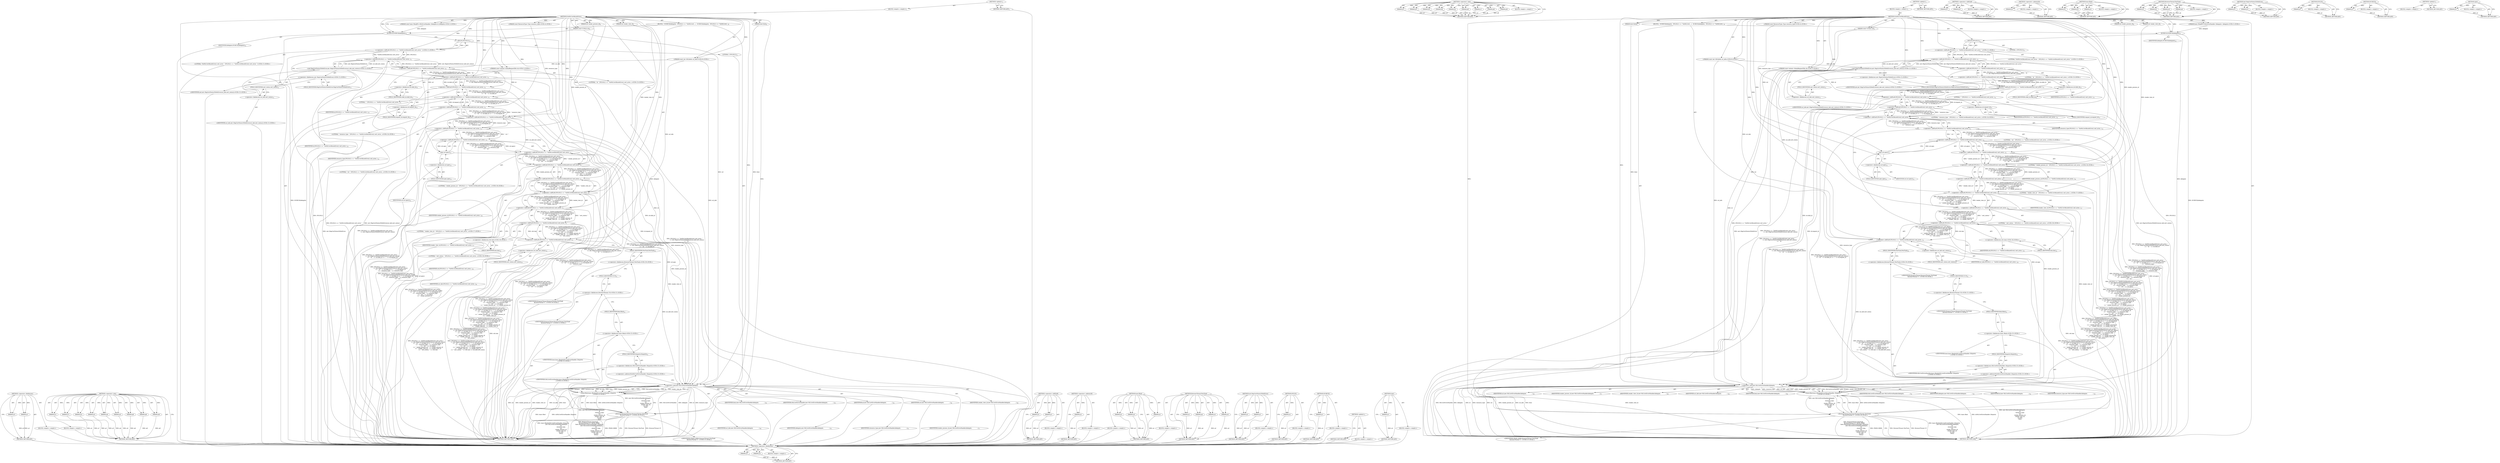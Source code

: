digraph "spec" {
vulnerable_166 [label=<(METHOD,&lt;operator&gt;.fieldAccess)>];
vulnerable_167 [label=<(PARAM,p1)>];
vulnerable_168 [label=<(PARAM,p2)>];
vulnerable_169 [label=<(BLOCK,&lt;empty&gt;,&lt;empty&gt;)>];
vulnerable_170 [label=<(METHOD_RETURN,ANY)>];
vulnerable_192 [label=<(METHOD,&lt;operator&gt;.new)>];
vulnerable_193 [label=<(PARAM,p1)>];
vulnerable_194 [label=<(PARAM,p2)>];
vulnerable_195 [label=<(PARAM,p3)>];
vulnerable_196 [label=<(PARAM,p4)>];
vulnerable_197 [label=<(PARAM,p5)>];
vulnerable_198 [label=<(PARAM,p6)>];
vulnerable_199 [label=<(PARAM,p7)>];
vulnerable_200 [label=<(PARAM,p8)>];
vulnerable_201 [label=<(PARAM,p9)>];
vulnerable_202 [label=<(BLOCK,&lt;empty&gt;,&lt;empty&gt;)>];
vulnerable_203 [label=<(METHOD_RETURN,ANY)>];
vulnerable_6 [label=<(METHOD,&lt;global&gt;)<SUB>1</SUB>>];
vulnerable_7 [label=<(BLOCK,&lt;empty&gt;,&lt;empty&gt;)<SUB>1</SUB>>];
vulnerable_8 [label=<(METHOD,OnSSLCertificateError)<SUB>1</SUB>>];
vulnerable_9 [label="<(PARAM,base::WeakPtr&lt;SSLErrorHandler::Delegate&gt; delegate)<SUB>2</SUB>>"];
vulnerable_10 [label="<(PARAM,const content::GlobalRequestID&amp; id)<SUB>3</SUB>>"];
vulnerable_11 [label="<(PARAM,const ResourceType::Type resource_type)<SUB>4</SUB>>"];
vulnerable_12 [label=<(PARAM,const GURL&amp; url)<SUB>5</SUB>>];
vulnerable_13 [label=<(PARAM,int render_process_id)<SUB>6</SUB>>];
vulnerable_14 [label=<(PARAM,int render_view_id)<SUB>7</SUB>>];
vulnerable_15 [label="<(PARAM,const net::SSLInfo&amp; ssl_info)<SUB>8</SUB>>"];
vulnerable_16 [label=<(PARAM,bool fatal)<SUB>9</SUB>>];
vulnerable_17 [label=<(BLOCK,{
  DCHECK(delegate);
  DVLOG(1) &lt;&lt; &quot;OnSSLCerti...,{
  DCHECK(delegate);
  DVLOG(1) &lt;&lt; &quot;OnSSLCerti...)<SUB>9</SUB>>];
vulnerable_18 [label=<(DCHECK,DCHECK(delegate))<SUB>10</SUB>>];
vulnerable_19 [label=<(IDENTIFIER,delegate,DCHECK(delegate))<SUB>10</SUB>>];
vulnerable_20 [label=<(&lt;operator&gt;.shiftLeft,DVLOG(1) &lt;&lt; &quot;OnSSLCertificateError() cert_error...)<SUB>11</SUB>>];
vulnerable_21 [label=<(&lt;operator&gt;.shiftLeft,DVLOG(1) &lt;&lt; &quot;OnSSLCertificateError() cert_error...)<SUB>11</SUB>>];
vulnerable_22 [label=<(&lt;operator&gt;.shiftLeft,DVLOG(1) &lt;&lt; &quot;OnSSLCertificateError() cert_error...)<SUB>11</SUB>>];
vulnerable_23 [label=<(&lt;operator&gt;.shiftLeft,DVLOG(1) &lt;&lt; &quot;OnSSLCertificateError() cert_error...)<SUB>11</SUB>>];
vulnerable_24 [label=<(&lt;operator&gt;.shiftLeft,DVLOG(1) &lt;&lt; &quot;OnSSLCertificateError() cert_error...)<SUB>11</SUB>>];
vulnerable_25 [label=<(&lt;operator&gt;.shiftLeft,DVLOG(1) &lt;&lt; &quot;OnSSLCertificateError() cert_error...)<SUB>11</SUB>>];
vulnerable_26 [label=<(&lt;operator&gt;.shiftLeft,DVLOG(1) &lt;&lt; &quot;OnSSLCertificateError() cert_error...)<SUB>11</SUB>>];
vulnerable_27 [label=<(&lt;operator&gt;.shiftLeft,DVLOG(1) &lt;&lt; &quot;OnSSLCertificateError() cert_error...)<SUB>11</SUB>>];
vulnerable_28 [label=<(&lt;operator&gt;.shiftLeft,DVLOG(1) &lt;&lt; &quot;OnSSLCertificateError() cert_error...)<SUB>11</SUB>>];
vulnerable_29 [label=<(&lt;operator&gt;.shiftLeft,DVLOG(1) &lt;&lt; &quot;OnSSLCertificateError() cert_error...)<SUB>11</SUB>>];
vulnerable_30 [label=<(&lt;operator&gt;.shiftLeft,DVLOG(1) &lt;&lt; &quot;OnSSLCertificateError() cert_error...)<SUB>11</SUB>>];
vulnerable_31 [label=<(&lt;operator&gt;.shiftLeft,DVLOG(1) &lt;&lt; &quot;OnSSLCertificateError() cert_error...)<SUB>11</SUB>>];
vulnerable_32 [label=<(&lt;operator&gt;.shiftLeft,DVLOG(1) &lt;&lt; &quot;OnSSLCertificateError() cert_error...)<SUB>11</SUB>>];
vulnerable_33 [label=<(&lt;operator&gt;.shiftLeft,DVLOG(1) &lt;&lt; &quot;OnSSLCertificateError() cert_error...)<SUB>11</SUB>>];
vulnerable_34 [label=<(&lt;operator&gt;.shiftLeft,DVLOG(1) &lt;&lt; &quot;OnSSLCertificateError() cert_error...)<SUB>11</SUB>>];
vulnerable_35 [label=<(&lt;operator&gt;.shiftLeft,DVLOG(1) &lt;&lt; &quot;OnSSLCertificateError() cert_error...)<SUB>11</SUB>>];
vulnerable_36 [label="<(&lt;operator&gt;.shiftLeft,DVLOG(1) &lt;&lt; &quot;OnSSLCertificateError() cert_error: &quot;)<SUB>11</SUB>>"];
vulnerable_37 [label=<(DVLOG,DVLOG(1))<SUB>11</SUB>>];
vulnerable_38 [label=<(LITERAL,1,DVLOG(1))<SUB>11</SUB>>];
vulnerable_39 [label="<(LITERAL,&quot;OnSSLCertificateError() cert_error: &quot;,DVLOG(1) &lt;&lt; &quot;OnSSLCertificateError() cert_error: &quot;)<SUB>11</SUB>>"];
vulnerable_40 [label="<(net.MapCertStatusToNetError,net::MapCertStatusToNetError(ssl_info.cert_status))<SUB>12</SUB>>"];
vulnerable_41 [label="<(&lt;operator&gt;.fieldAccess,net::MapCertStatusToNetError)<SUB>12</SUB>>"];
vulnerable_42 [label="<(IDENTIFIER,net,net::MapCertStatusToNetError(ssl_info.cert_status))<SUB>12</SUB>>"];
vulnerable_43 [label=<(FIELD_IDENTIFIER,MapCertStatusToNetError,MapCertStatusToNetError)<SUB>12</SUB>>];
vulnerable_44 [label=<(&lt;operator&gt;.fieldAccess,ssl_info.cert_status)<SUB>12</SUB>>];
vulnerable_45 [label="<(IDENTIFIER,ssl_info,net::MapCertStatusToNetError(ssl_info.cert_status))<SUB>12</SUB>>"];
vulnerable_46 [label=<(FIELD_IDENTIFIER,cert_status,cert_status)<SUB>12</SUB>>];
vulnerable_47 [label="<(LITERAL,&quot; id: &quot;,DVLOG(1) &lt;&lt; &quot;OnSSLCertificateError() cert_error...)<SUB>13</SUB>>"];
vulnerable_48 [label=<(&lt;operator&gt;.fieldAccess,id.child_id)<SUB>13</SUB>>];
vulnerable_49 [label=<(IDENTIFIER,id,DVLOG(1) &lt;&lt; &quot;OnSSLCertificateError() cert_error...)<SUB>13</SUB>>];
vulnerable_50 [label=<(FIELD_IDENTIFIER,child_id,child_id)<SUB>13</SUB>>];
vulnerable_51 [label=<(LITERAL,&quot;,&quot;,DVLOG(1) &lt;&lt; &quot;OnSSLCertificateError() cert_error...)<SUB>13</SUB>>];
vulnerable_52 [label=<(&lt;operator&gt;.fieldAccess,id.request_id)<SUB>13</SUB>>];
vulnerable_53 [label=<(IDENTIFIER,id,DVLOG(1) &lt;&lt; &quot;OnSSLCertificateError() cert_error...)<SUB>13</SUB>>];
vulnerable_54 [label=<(FIELD_IDENTIFIER,request_id,request_id)<SUB>13</SUB>>];
vulnerable_55 [label="<(LITERAL,&quot; resource_type: &quot;,DVLOG(1) &lt;&lt; &quot;OnSSLCertificateError() cert_error...)<SUB>14</SUB>>"];
vulnerable_56 [label=<(IDENTIFIER,resource_type,DVLOG(1) &lt;&lt; &quot;OnSSLCertificateError() cert_error...)<SUB>14</SUB>>];
vulnerable_57 [label="<(LITERAL,&quot; url: &quot;,DVLOG(1) &lt;&lt; &quot;OnSSLCertificateError() cert_error...)<SUB>15</SUB>>"];
vulnerable_58 [label=<(spec,url.spec())<SUB>15</SUB>>];
vulnerable_59 [label=<(&lt;operator&gt;.fieldAccess,url.spec)<SUB>15</SUB>>];
vulnerable_60 [label=<(IDENTIFIER,url,url.spec())<SUB>15</SUB>>];
vulnerable_61 [label=<(FIELD_IDENTIFIER,spec,spec)<SUB>15</SUB>>];
vulnerable_62 [label="<(LITERAL,&quot; render_process_id: &quot;,DVLOG(1) &lt;&lt; &quot;OnSSLCertificateError() cert_error...)<SUB>16</SUB>>"];
vulnerable_63 [label=<(IDENTIFIER,render_process_id,DVLOG(1) &lt;&lt; &quot;OnSSLCertificateError() cert_error...)<SUB>16</SUB>>];
vulnerable_64 [label="<(LITERAL,&quot; render_view_id: &quot;,DVLOG(1) &lt;&lt; &quot;OnSSLCertificateError() cert_error...)<SUB>17</SUB>>"];
vulnerable_65 [label=<(IDENTIFIER,render_view_id,DVLOG(1) &lt;&lt; &quot;OnSSLCertificateError() cert_error...)<SUB>17</SUB>>];
vulnerable_66 [label="<(LITERAL,&quot; cert_status: &quot;,DVLOG(1) &lt;&lt; &quot;OnSSLCertificateError() cert_error...)<SUB>18</SUB>>"];
vulnerable_67 [label="<(&lt;operator&gt;.fieldAccess,std::hex)<SUB>18</SUB>>"];
vulnerable_68 [label=<(IDENTIFIER,std,DVLOG(1) &lt;&lt; &quot;OnSSLCertificateError() cert_error...)<SUB>18</SUB>>];
vulnerable_69 [label=<(FIELD_IDENTIFIER,hex,hex)<SUB>18</SUB>>];
vulnerable_70 [label=<(&lt;operator&gt;.fieldAccess,ssl_info.cert_status)<SUB>18</SUB>>];
vulnerable_71 [label=<(IDENTIFIER,ssl_info,DVLOG(1) &lt;&lt; &quot;OnSSLCertificateError() cert_error...)<SUB>18</SUB>>];
vulnerable_72 [label=<(FIELD_IDENTIFIER,cert_status,cert_status)<SUB>18</SUB>>];
vulnerable_73 [label="<(BrowserThread.PostTask,BrowserThread::PostTask(
      BrowserThread::U...)<SUB>20</SUB>>"];
vulnerable_74 [label="<(&lt;operator&gt;.fieldAccess,BrowserThread::PostTask)<SUB>20</SUB>>"];
vulnerable_75 [label="<(IDENTIFIER,BrowserThread,BrowserThread::PostTask(
      BrowserThread::U...)<SUB>20</SUB>>"];
vulnerable_76 [label=<(FIELD_IDENTIFIER,PostTask,PostTask)<SUB>20</SUB>>];
vulnerable_77 [label="<(&lt;operator&gt;.fieldAccess,BrowserThread::UI)<SUB>21</SUB>>"];
vulnerable_78 [label="<(IDENTIFIER,BrowserThread,BrowserThread::PostTask(
      BrowserThread::U...)<SUB>21</SUB>>"];
vulnerable_79 [label=<(FIELD_IDENTIFIER,UI,UI)<SUB>21</SUB>>];
vulnerable_80 [label="<(IDENTIFIER,FROM_HERE,BrowserThread::PostTask(
      BrowserThread::U...)<SUB>21</SUB>>"];
vulnerable_81 [label="<(base.Bind,base::Bind(&amp;SSLCertErrorHandler::Dispatch,
    ...)<SUB>22</SUB>>"];
vulnerable_82 [label="<(&lt;operator&gt;.fieldAccess,base::Bind)<SUB>22</SUB>>"];
vulnerable_83 [label="<(IDENTIFIER,base,base::Bind(&amp;SSLCertErrorHandler::Dispatch,
    ...)<SUB>22</SUB>>"];
vulnerable_84 [label=<(FIELD_IDENTIFIER,Bind,Bind)<SUB>22</SUB>>];
vulnerable_85 [label="<(&lt;operator&gt;.addressOf,&amp;SSLCertErrorHandler::Dispatch)<SUB>22</SUB>>"];
vulnerable_86 [label="<(&lt;operator&gt;.fieldAccess,SSLCertErrorHandler::Dispatch)<SUB>22</SUB>>"];
vulnerable_87 [label="<(IDENTIFIER,SSLCertErrorHandler,base::Bind(&amp;SSLCertErrorHandler::Dispatch,
    ...)<SUB>22</SUB>>"];
vulnerable_88 [label=<(FIELD_IDENTIFIER,Dispatch,Dispatch)<SUB>22</SUB>>];
vulnerable_89 [label=<(&lt;operator&gt;.new,new SSLCertErrorHandler(delegate,
             ...)<SUB>23</SUB>>];
vulnerable_90 [label=<(IDENTIFIER,SSLCertErrorHandler,new SSLCertErrorHandler(delegate,
             ...)<SUB>23</SUB>>];
vulnerable_91 [label=<(IDENTIFIER,delegate,new SSLCertErrorHandler(delegate,
             ...)<SUB>23</SUB>>];
vulnerable_92 [label=<(IDENTIFIER,id,new SSLCertErrorHandler(delegate,
             ...)<SUB>24</SUB>>];
vulnerable_93 [label=<(IDENTIFIER,resource_type,new SSLCertErrorHandler(delegate,
             ...)<SUB>25</SUB>>];
vulnerable_94 [label=<(IDENTIFIER,url,new SSLCertErrorHandler(delegate,
             ...)<SUB>26</SUB>>];
vulnerable_95 [label=<(IDENTIFIER,render_process_id,new SSLCertErrorHandler(delegate,
             ...)<SUB>27</SUB>>];
vulnerable_96 [label=<(IDENTIFIER,render_view_id,new SSLCertErrorHandler(delegate,
             ...)<SUB>28</SUB>>];
vulnerable_97 [label=<(IDENTIFIER,ssl_info,new SSLCertErrorHandler(delegate,
             ...)<SUB>29</SUB>>];
vulnerable_98 [label=<(IDENTIFIER,fatal,new SSLCertErrorHandler(delegate,
             ...)<SUB>30</SUB>>];
vulnerable_99 [label=<(METHOD_RETURN,void)<SUB>1</SUB>>];
vulnerable_101 [label=<(METHOD_RETURN,ANY)<SUB>1</SUB>>];
vulnerable_152 [label=<(METHOD,&lt;operator&gt;.shiftLeft)>];
vulnerable_153 [label=<(PARAM,p1)>];
vulnerable_154 [label=<(PARAM,p2)>];
vulnerable_155 [label=<(BLOCK,&lt;empty&gt;,&lt;empty&gt;)>];
vulnerable_156 [label=<(METHOD_RETURN,ANY)>];
vulnerable_188 [label=<(METHOD,&lt;operator&gt;.addressOf)>];
vulnerable_189 [label=<(PARAM,p1)>];
vulnerable_190 [label=<(BLOCK,&lt;empty&gt;,&lt;empty&gt;)>];
vulnerable_191 [label=<(METHOD_RETURN,ANY)>];
vulnerable_182 [label=<(METHOD,base.Bind)>];
vulnerable_183 [label=<(PARAM,p1)>];
vulnerable_184 [label=<(PARAM,p2)>];
vulnerable_185 [label=<(PARAM,p3)>];
vulnerable_186 [label=<(BLOCK,&lt;empty&gt;,&lt;empty&gt;)>];
vulnerable_187 [label=<(METHOD_RETURN,ANY)>];
vulnerable_175 [label=<(METHOD,BrowserThread.PostTask)>];
vulnerable_176 [label=<(PARAM,p1)>];
vulnerable_177 [label=<(PARAM,p2)>];
vulnerable_178 [label=<(PARAM,p3)>];
vulnerable_179 [label=<(PARAM,p4)>];
vulnerable_180 [label=<(BLOCK,&lt;empty&gt;,&lt;empty&gt;)>];
vulnerable_181 [label=<(METHOD_RETURN,ANY)>];
vulnerable_161 [label=<(METHOD,net.MapCertStatusToNetError)>];
vulnerable_162 [label=<(PARAM,p1)>];
vulnerable_163 [label=<(PARAM,p2)>];
vulnerable_164 [label=<(BLOCK,&lt;empty&gt;,&lt;empty&gt;)>];
vulnerable_165 [label=<(METHOD_RETURN,ANY)>];
vulnerable_157 [label=<(METHOD,DVLOG)>];
vulnerable_158 [label=<(PARAM,p1)>];
vulnerable_159 [label=<(BLOCK,&lt;empty&gt;,&lt;empty&gt;)>];
vulnerable_160 [label=<(METHOD_RETURN,ANY)>];
vulnerable_148 [label=<(METHOD,DCHECK)>];
vulnerable_149 [label=<(PARAM,p1)>];
vulnerable_150 [label=<(BLOCK,&lt;empty&gt;,&lt;empty&gt;)>];
vulnerable_151 [label=<(METHOD_RETURN,ANY)>];
vulnerable_142 [label=<(METHOD,&lt;global&gt;)<SUB>1</SUB>>];
vulnerable_143 [label=<(BLOCK,&lt;empty&gt;,&lt;empty&gt;)>];
vulnerable_144 [label=<(METHOD_RETURN,ANY)>];
vulnerable_171 [label=<(METHOD,spec)>];
vulnerable_172 [label=<(PARAM,p1)>];
vulnerable_173 [label=<(BLOCK,&lt;empty&gt;,&lt;empty&gt;)>];
vulnerable_174 [label=<(METHOD_RETURN,ANY)>];
fixed_166 [label=<(METHOD,&lt;operator&gt;.fieldAccess)>];
fixed_167 [label=<(PARAM,p1)>];
fixed_168 [label=<(PARAM,p2)>];
fixed_169 [label=<(BLOCK,&lt;empty&gt;,&lt;empty&gt;)>];
fixed_170 [label=<(METHOD_RETURN,ANY)>];
fixed_192 [label=<(METHOD,&lt;operator&gt;.new)>];
fixed_193 [label=<(PARAM,p1)>];
fixed_194 [label=<(PARAM,p2)>];
fixed_195 [label=<(PARAM,p3)>];
fixed_196 [label=<(PARAM,p4)>];
fixed_197 [label=<(PARAM,p5)>];
fixed_198 [label=<(PARAM,p6)>];
fixed_199 [label=<(PARAM,p7)>];
fixed_200 [label=<(PARAM,p8)>];
fixed_201 [label=<(PARAM,p9)>];
fixed_202 [label=<(BLOCK,&lt;empty&gt;,&lt;empty&gt;)>];
fixed_203 [label=<(METHOD_RETURN,ANY)>];
fixed_6 [label=<(METHOD,&lt;global&gt;)<SUB>1</SUB>>];
fixed_7 [label=<(BLOCK,&lt;empty&gt;,&lt;empty&gt;)<SUB>1</SUB>>];
fixed_8 [label=<(METHOD,OnSSLCertificateError)<SUB>1</SUB>>];
fixed_9 [label="<(PARAM,const base::WeakPtr&lt;SSLErrorHandler::Delegate&gt;&amp; delegate)<SUB>2</SUB>>"];
fixed_10 [label="<(PARAM,const content::GlobalRequestID&amp; id)<SUB>3</SUB>>"];
fixed_11 [label="<(PARAM,const ResourceType::Type resource_type)<SUB>4</SUB>>"];
fixed_12 [label=<(PARAM,const GURL&amp; url)<SUB>5</SUB>>];
fixed_13 [label=<(PARAM,int render_process_id)<SUB>6</SUB>>];
fixed_14 [label=<(PARAM,int render_view_id)<SUB>7</SUB>>];
fixed_15 [label="<(PARAM,const net::SSLInfo&amp; ssl_info)<SUB>8</SUB>>"];
fixed_16 [label=<(PARAM,bool fatal)<SUB>9</SUB>>];
fixed_17 [label=<(BLOCK,{
  DCHECK(delegate);
  DVLOG(1) &lt;&lt; &quot;OnSSLCerti...,{
  DCHECK(delegate);
  DVLOG(1) &lt;&lt; &quot;OnSSLCerti...)<SUB>9</SUB>>];
fixed_18 [label=<(DCHECK,DCHECK(delegate))<SUB>10</SUB>>];
fixed_19 [label=<(IDENTIFIER,delegate,DCHECK(delegate))<SUB>10</SUB>>];
fixed_20 [label=<(&lt;operator&gt;.shiftLeft,DVLOG(1) &lt;&lt; &quot;OnSSLCertificateError() cert_error...)<SUB>11</SUB>>];
fixed_21 [label=<(&lt;operator&gt;.shiftLeft,DVLOG(1) &lt;&lt; &quot;OnSSLCertificateError() cert_error...)<SUB>11</SUB>>];
fixed_22 [label=<(&lt;operator&gt;.shiftLeft,DVLOG(1) &lt;&lt; &quot;OnSSLCertificateError() cert_error...)<SUB>11</SUB>>];
fixed_23 [label=<(&lt;operator&gt;.shiftLeft,DVLOG(1) &lt;&lt; &quot;OnSSLCertificateError() cert_error...)<SUB>11</SUB>>];
fixed_24 [label=<(&lt;operator&gt;.shiftLeft,DVLOG(1) &lt;&lt; &quot;OnSSLCertificateError() cert_error...)<SUB>11</SUB>>];
fixed_25 [label=<(&lt;operator&gt;.shiftLeft,DVLOG(1) &lt;&lt; &quot;OnSSLCertificateError() cert_error...)<SUB>11</SUB>>];
fixed_26 [label=<(&lt;operator&gt;.shiftLeft,DVLOG(1) &lt;&lt; &quot;OnSSLCertificateError() cert_error...)<SUB>11</SUB>>];
fixed_27 [label=<(&lt;operator&gt;.shiftLeft,DVLOG(1) &lt;&lt; &quot;OnSSLCertificateError() cert_error...)<SUB>11</SUB>>];
fixed_28 [label=<(&lt;operator&gt;.shiftLeft,DVLOG(1) &lt;&lt; &quot;OnSSLCertificateError() cert_error...)<SUB>11</SUB>>];
fixed_29 [label=<(&lt;operator&gt;.shiftLeft,DVLOG(1) &lt;&lt; &quot;OnSSLCertificateError() cert_error...)<SUB>11</SUB>>];
fixed_30 [label=<(&lt;operator&gt;.shiftLeft,DVLOG(1) &lt;&lt; &quot;OnSSLCertificateError() cert_error...)<SUB>11</SUB>>];
fixed_31 [label=<(&lt;operator&gt;.shiftLeft,DVLOG(1) &lt;&lt; &quot;OnSSLCertificateError() cert_error...)<SUB>11</SUB>>];
fixed_32 [label=<(&lt;operator&gt;.shiftLeft,DVLOG(1) &lt;&lt; &quot;OnSSLCertificateError() cert_error...)<SUB>11</SUB>>];
fixed_33 [label=<(&lt;operator&gt;.shiftLeft,DVLOG(1) &lt;&lt; &quot;OnSSLCertificateError() cert_error...)<SUB>11</SUB>>];
fixed_34 [label=<(&lt;operator&gt;.shiftLeft,DVLOG(1) &lt;&lt; &quot;OnSSLCertificateError() cert_error...)<SUB>11</SUB>>];
fixed_35 [label=<(&lt;operator&gt;.shiftLeft,DVLOG(1) &lt;&lt; &quot;OnSSLCertificateError() cert_error...)<SUB>11</SUB>>];
fixed_36 [label="<(&lt;operator&gt;.shiftLeft,DVLOG(1) &lt;&lt; &quot;OnSSLCertificateError() cert_error: &quot;)<SUB>11</SUB>>"];
fixed_37 [label=<(DVLOG,DVLOG(1))<SUB>11</SUB>>];
fixed_38 [label=<(LITERAL,1,DVLOG(1))<SUB>11</SUB>>];
fixed_39 [label="<(LITERAL,&quot;OnSSLCertificateError() cert_error: &quot;,DVLOG(1) &lt;&lt; &quot;OnSSLCertificateError() cert_error: &quot;)<SUB>11</SUB>>"];
fixed_40 [label="<(net.MapCertStatusToNetError,net::MapCertStatusToNetError(ssl_info.cert_status))<SUB>12</SUB>>"];
fixed_41 [label="<(&lt;operator&gt;.fieldAccess,net::MapCertStatusToNetError)<SUB>12</SUB>>"];
fixed_42 [label="<(IDENTIFIER,net,net::MapCertStatusToNetError(ssl_info.cert_status))<SUB>12</SUB>>"];
fixed_43 [label=<(FIELD_IDENTIFIER,MapCertStatusToNetError,MapCertStatusToNetError)<SUB>12</SUB>>];
fixed_44 [label=<(&lt;operator&gt;.fieldAccess,ssl_info.cert_status)<SUB>12</SUB>>];
fixed_45 [label="<(IDENTIFIER,ssl_info,net::MapCertStatusToNetError(ssl_info.cert_status))<SUB>12</SUB>>"];
fixed_46 [label=<(FIELD_IDENTIFIER,cert_status,cert_status)<SUB>12</SUB>>];
fixed_47 [label="<(LITERAL,&quot; id: &quot;,DVLOG(1) &lt;&lt; &quot;OnSSLCertificateError() cert_error...)<SUB>13</SUB>>"];
fixed_48 [label=<(&lt;operator&gt;.fieldAccess,id.child_id)<SUB>13</SUB>>];
fixed_49 [label=<(IDENTIFIER,id,DVLOG(1) &lt;&lt; &quot;OnSSLCertificateError() cert_error...)<SUB>13</SUB>>];
fixed_50 [label=<(FIELD_IDENTIFIER,child_id,child_id)<SUB>13</SUB>>];
fixed_51 [label=<(LITERAL,&quot;,&quot;,DVLOG(1) &lt;&lt; &quot;OnSSLCertificateError() cert_error...)<SUB>13</SUB>>];
fixed_52 [label=<(&lt;operator&gt;.fieldAccess,id.request_id)<SUB>13</SUB>>];
fixed_53 [label=<(IDENTIFIER,id,DVLOG(1) &lt;&lt; &quot;OnSSLCertificateError() cert_error...)<SUB>13</SUB>>];
fixed_54 [label=<(FIELD_IDENTIFIER,request_id,request_id)<SUB>13</SUB>>];
fixed_55 [label="<(LITERAL,&quot; resource_type: &quot;,DVLOG(1) &lt;&lt; &quot;OnSSLCertificateError() cert_error...)<SUB>14</SUB>>"];
fixed_56 [label=<(IDENTIFIER,resource_type,DVLOG(1) &lt;&lt; &quot;OnSSLCertificateError() cert_error...)<SUB>14</SUB>>];
fixed_57 [label="<(LITERAL,&quot; url: &quot;,DVLOG(1) &lt;&lt; &quot;OnSSLCertificateError() cert_error...)<SUB>15</SUB>>"];
fixed_58 [label=<(spec,url.spec())<SUB>15</SUB>>];
fixed_59 [label=<(&lt;operator&gt;.fieldAccess,url.spec)<SUB>15</SUB>>];
fixed_60 [label=<(IDENTIFIER,url,url.spec())<SUB>15</SUB>>];
fixed_61 [label=<(FIELD_IDENTIFIER,spec,spec)<SUB>15</SUB>>];
fixed_62 [label="<(LITERAL,&quot; render_process_id: &quot;,DVLOG(1) &lt;&lt; &quot;OnSSLCertificateError() cert_error...)<SUB>16</SUB>>"];
fixed_63 [label=<(IDENTIFIER,render_process_id,DVLOG(1) &lt;&lt; &quot;OnSSLCertificateError() cert_error...)<SUB>16</SUB>>];
fixed_64 [label="<(LITERAL,&quot; render_view_id: &quot;,DVLOG(1) &lt;&lt; &quot;OnSSLCertificateError() cert_error...)<SUB>17</SUB>>"];
fixed_65 [label=<(IDENTIFIER,render_view_id,DVLOG(1) &lt;&lt; &quot;OnSSLCertificateError() cert_error...)<SUB>17</SUB>>];
fixed_66 [label="<(LITERAL,&quot; cert_status: &quot;,DVLOG(1) &lt;&lt; &quot;OnSSLCertificateError() cert_error...)<SUB>18</SUB>>"];
fixed_67 [label="<(&lt;operator&gt;.fieldAccess,std::hex)<SUB>18</SUB>>"];
fixed_68 [label=<(IDENTIFIER,std,DVLOG(1) &lt;&lt; &quot;OnSSLCertificateError() cert_error...)<SUB>18</SUB>>];
fixed_69 [label=<(FIELD_IDENTIFIER,hex,hex)<SUB>18</SUB>>];
fixed_70 [label=<(&lt;operator&gt;.fieldAccess,ssl_info.cert_status)<SUB>18</SUB>>];
fixed_71 [label=<(IDENTIFIER,ssl_info,DVLOG(1) &lt;&lt; &quot;OnSSLCertificateError() cert_error...)<SUB>18</SUB>>];
fixed_72 [label=<(FIELD_IDENTIFIER,cert_status,cert_status)<SUB>18</SUB>>];
fixed_73 [label="<(BrowserThread.PostTask,BrowserThread::PostTask(
      BrowserThread::U...)<SUB>20</SUB>>"];
fixed_74 [label="<(&lt;operator&gt;.fieldAccess,BrowserThread::PostTask)<SUB>20</SUB>>"];
fixed_75 [label="<(IDENTIFIER,BrowserThread,BrowserThread::PostTask(
      BrowserThread::U...)<SUB>20</SUB>>"];
fixed_76 [label=<(FIELD_IDENTIFIER,PostTask,PostTask)<SUB>20</SUB>>];
fixed_77 [label="<(&lt;operator&gt;.fieldAccess,BrowserThread::UI)<SUB>21</SUB>>"];
fixed_78 [label="<(IDENTIFIER,BrowserThread,BrowserThread::PostTask(
      BrowserThread::U...)<SUB>21</SUB>>"];
fixed_79 [label=<(FIELD_IDENTIFIER,UI,UI)<SUB>21</SUB>>];
fixed_80 [label="<(IDENTIFIER,FROM_HERE,BrowserThread::PostTask(
      BrowserThread::U...)<SUB>21</SUB>>"];
fixed_81 [label="<(base.Bind,base::Bind(&amp;SSLCertErrorHandler::Dispatch,
    ...)<SUB>22</SUB>>"];
fixed_82 [label="<(&lt;operator&gt;.fieldAccess,base::Bind)<SUB>22</SUB>>"];
fixed_83 [label="<(IDENTIFIER,base,base::Bind(&amp;SSLCertErrorHandler::Dispatch,
    ...)<SUB>22</SUB>>"];
fixed_84 [label=<(FIELD_IDENTIFIER,Bind,Bind)<SUB>22</SUB>>];
fixed_85 [label="<(&lt;operator&gt;.addressOf,&amp;SSLCertErrorHandler::Dispatch)<SUB>22</SUB>>"];
fixed_86 [label="<(&lt;operator&gt;.fieldAccess,SSLCertErrorHandler::Dispatch)<SUB>22</SUB>>"];
fixed_87 [label="<(IDENTIFIER,SSLCertErrorHandler,base::Bind(&amp;SSLCertErrorHandler::Dispatch,
    ...)<SUB>22</SUB>>"];
fixed_88 [label=<(FIELD_IDENTIFIER,Dispatch,Dispatch)<SUB>22</SUB>>];
fixed_89 [label=<(&lt;operator&gt;.new,new SSLCertErrorHandler(delegate,
             ...)<SUB>23</SUB>>];
fixed_90 [label=<(IDENTIFIER,SSLCertErrorHandler,new SSLCertErrorHandler(delegate,
             ...)<SUB>23</SUB>>];
fixed_91 [label=<(IDENTIFIER,delegate,new SSLCertErrorHandler(delegate,
             ...)<SUB>23</SUB>>];
fixed_92 [label=<(IDENTIFIER,id,new SSLCertErrorHandler(delegate,
             ...)<SUB>24</SUB>>];
fixed_93 [label=<(IDENTIFIER,resource_type,new SSLCertErrorHandler(delegate,
             ...)<SUB>25</SUB>>];
fixed_94 [label=<(IDENTIFIER,url,new SSLCertErrorHandler(delegate,
             ...)<SUB>26</SUB>>];
fixed_95 [label=<(IDENTIFIER,render_process_id,new SSLCertErrorHandler(delegate,
             ...)<SUB>27</SUB>>];
fixed_96 [label=<(IDENTIFIER,render_view_id,new SSLCertErrorHandler(delegate,
             ...)<SUB>28</SUB>>];
fixed_97 [label=<(IDENTIFIER,ssl_info,new SSLCertErrorHandler(delegate,
             ...)<SUB>29</SUB>>];
fixed_98 [label=<(IDENTIFIER,fatal,new SSLCertErrorHandler(delegate,
             ...)<SUB>30</SUB>>];
fixed_99 [label=<(METHOD_RETURN,void)<SUB>1</SUB>>];
fixed_101 [label=<(METHOD_RETURN,ANY)<SUB>1</SUB>>];
fixed_152 [label=<(METHOD,&lt;operator&gt;.shiftLeft)>];
fixed_153 [label=<(PARAM,p1)>];
fixed_154 [label=<(PARAM,p2)>];
fixed_155 [label=<(BLOCK,&lt;empty&gt;,&lt;empty&gt;)>];
fixed_156 [label=<(METHOD_RETURN,ANY)>];
fixed_188 [label=<(METHOD,&lt;operator&gt;.addressOf)>];
fixed_189 [label=<(PARAM,p1)>];
fixed_190 [label=<(BLOCK,&lt;empty&gt;,&lt;empty&gt;)>];
fixed_191 [label=<(METHOD_RETURN,ANY)>];
fixed_182 [label=<(METHOD,base.Bind)>];
fixed_183 [label=<(PARAM,p1)>];
fixed_184 [label=<(PARAM,p2)>];
fixed_185 [label=<(PARAM,p3)>];
fixed_186 [label=<(BLOCK,&lt;empty&gt;,&lt;empty&gt;)>];
fixed_187 [label=<(METHOD_RETURN,ANY)>];
fixed_175 [label=<(METHOD,BrowserThread.PostTask)>];
fixed_176 [label=<(PARAM,p1)>];
fixed_177 [label=<(PARAM,p2)>];
fixed_178 [label=<(PARAM,p3)>];
fixed_179 [label=<(PARAM,p4)>];
fixed_180 [label=<(BLOCK,&lt;empty&gt;,&lt;empty&gt;)>];
fixed_181 [label=<(METHOD_RETURN,ANY)>];
fixed_161 [label=<(METHOD,net.MapCertStatusToNetError)>];
fixed_162 [label=<(PARAM,p1)>];
fixed_163 [label=<(PARAM,p2)>];
fixed_164 [label=<(BLOCK,&lt;empty&gt;,&lt;empty&gt;)>];
fixed_165 [label=<(METHOD_RETURN,ANY)>];
fixed_157 [label=<(METHOD,DVLOG)>];
fixed_158 [label=<(PARAM,p1)>];
fixed_159 [label=<(BLOCK,&lt;empty&gt;,&lt;empty&gt;)>];
fixed_160 [label=<(METHOD_RETURN,ANY)>];
fixed_148 [label=<(METHOD,DCHECK)>];
fixed_149 [label=<(PARAM,p1)>];
fixed_150 [label=<(BLOCK,&lt;empty&gt;,&lt;empty&gt;)>];
fixed_151 [label=<(METHOD_RETURN,ANY)>];
fixed_142 [label=<(METHOD,&lt;global&gt;)<SUB>1</SUB>>];
fixed_143 [label=<(BLOCK,&lt;empty&gt;,&lt;empty&gt;)>];
fixed_144 [label=<(METHOD_RETURN,ANY)>];
fixed_171 [label=<(METHOD,spec)>];
fixed_172 [label=<(PARAM,p1)>];
fixed_173 [label=<(BLOCK,&lt;empty&gt;,&lt;empty&gt;)>];
fixed_174 [label=<(METHOD_RETURN,ANY)>];
vulnerable_166 -> vulnerable_167  [key=0, label="AST: "];
vulnerable_166 -> vulnerable_167  [key=1, label="DDG: "];
vulnerable_166 -> vulnerable_169  [key=0, label="AST: "];
vulnerable_166 -> vulnerable_168  [key=0, label="AST: "];
vulnerable_166 -> vulnerable_168  [key=1, label="DDG: "];
vulnerable_166 -> vulnerable_170  [key=0, label="AST: "];
vulnerable_166 -> vulnerable_170  [key=1, label="CFG: "];
vulnerable_167 -> vulnerable_170  [key=0, label="DDG: p1"];
vulnerable_168 -> vulnerable_170  [key=0, label="DDG: p2"];
vulnerable_192 -> vulnerable_193  [key=0, label="AST: "];
vulnerable_192 -> vulnerable_193  [key=1, label="DDG: "];
vulnerable_192 -> vulnerable_202  [key=0, label="AST: "];
vulnerable_192 -> vulnerable_194  [key=0, label="AST: "];
vulnerable_192 -> vulnerable_194  [key=1, label="DDG: "];
vulnerable_192 -> vulnerable_203  [key=0, label="AST: "];
vulnerable_192 -> vulnerable_203  [key=1, label="CFG: "];
vulnerable_192 -> vulnerable_195  [key=0, label="AST: "];
vulnerable_192 -> vulnerable_195  [key=1, label="DDG: "];
vulnerable_192 -> vulnerable_196  [key=0, label="AST: "];
vulnerable_192 -> vulnerable_196  [key=1, label="DDG: "];
vulnerable_192 -> vulnerable_197  [key=0, label="AST: "];
vulnerable_192 -> vulnerable_197  [key=1, label="DDG: "];
vulnerable_192 -> vulnerable_198  [key=0, label="AST: "];
vulnerable_192 -> vulnerable_198  [key=1, label="DDG: "];
vulnerable_192 -> vulnerable_199  [key=0, label="AST: "];
vulnerable_192 -> vulnerable_199  [key=1, label="DDG: "];
vulnerable_192 -> vulnerable_200  [key=0, label="AST: "];
vulnerable_192 -> vulnerable_200  [key=1, label="DDG: "];
vulnerable_192 -> vulnerable_201  [key=0, label="AST: "];
vulnerable_192 -> vulnerable_201  [key=1, label="DDG: "];
vulnerable_193 -> vulnerable_203  [key=0, label="DDG: p1"];
vulnerable_194 -> vulnerable_203  [key=0, label="DDG: p2"];
vulnerable_195 -> vulnerable_203  [key=0, label="DDG: p3"];
vulnerable_196 -> vulnerable_203  [key=0, label="DDG: p4"];
vulnerable_197 -> vulnerable_203  [key=0, label="DDG: p5"];
vulnerable_198 -> vulnerable_203  [key=0, label="DDG: p6"];
vulnerable_199 -> vulnerable_203  [key=0, label="DDG: p7"];
vulnerable_200 -> vulnerable_203  [key=0, label="DDG: p8"];
vulnerable_201 -> vulnerable_203  [key=0, label="DDG: p9"];
vulnerable_6 -> vulnerable_7  [key=0, label="AST: "];
vulnerable_6 -> vulnerable_101  [key=0, label="AST: "];
vulnerable_6 -> vulnerable_101  [key=1, label="CFG: "];
vulnerable_7 -> vulnerable_8  [key=0, label="AST: "];
vulnerable_8 -> vulnerable_9  [key=0, label="AST: "];
vulnerable_8 -> vulnerable_9  [key=1, label="DDG: "];
vulnerable_8 -> vulnerable_10  [key=0, label="AST: "];
vulnerable_8 -> vulnerable_10  [key=1, label="DDG: "];
vulnerable_8 -> vulnerable_11  [key=0, label="AST: "];
vulnerable_8 -> vulnerable_11  [key=1, label="DDG: "];
vulnerable_8 -> vulnerable_12  [key=0, label="AST: "];
vulnerable_8 -> vulnerable_12  [key=1, label="DDG: "];
vulnerable_8 -> vulnerable_13  [key=0, label="AST: "];
vulnerable_8 -> vulnerable_13  [key=1, label="DDG: "];
vulnerable_8 -> vulnerable_14  [key=0, label="AST: "];
vulnerable_8 -> vulnerable_14  [key=1, label="DDG: "];
vulnerable_8 -> vulnerable_15  [key=0, label="AST: "];
vulnerable_8 -> vulnerable_15  [key=1, label="DDG: "];
vulnerable_8 -> vulnerable_16  [key=0, label="AST: "];
vulnerable_8 -> vulnerable_16  [key=1, label="DDG: "];
vulnerable_8 -> vulnerable_17  [key=0, label="AST: "];
vulnerable_8 -> vulnerable_99  [key=0, label="AST: "];
vulnerable_8 -> vulnerable_18  [key=0, label="CFG: "];
vulnerable_8 -> vulnerable_18  [key=1, label="DDG: "];
vulnerable_8 -> vulnerable_73  [key=0, label="DDG: "];
vulnerable_8 -> vulnerable_22  [key=0, label="DDG: "];
vulnerable_8 -> vulnerable_89  [key=0, label="DDG: "];
vulnerable_8 -> vulnerable_23  [key=0, label="DDG: "];
vulnerable_8 -> vulnerable_24  [key=0, label="DDG: "];
vulnerable_8 -> vulnerable_25  [key=0, label="DDG: "];
vulnerable_8 -> vulnerable_26  [key=0, label="DDG: "];
vulnerable_8 -> vulnerable_28  [key=0, label="DDG: "];
vulnerable_8 -> vulnerable_29  [key=0, label="DDG: "];
vulnerable_8 -> vulnerable_30  [key=0, label="DDG: "];
vulnerable_8 -> vulnerable_32  [key=0, label="DDG: "];
vulnerable_8 -> vulnerable_34  [key=0, label="DDG: "];
vulnerable_8 -> vulnerable_36  [key=0, label="DDG: "];
vulnerable_8 -> vulnerable_37  [key=0, label="DDG: "];
vulnerable_9 -> vulnerable_18  [key=0, label="DDG: delegate"];
vulnerable_10 -> vulnerable_89  [key=0, label="DDG: id"];
vulnerable_10 -> vulnerable_31  [key=0, label="DDG: id"];
vulnerable_10 -> vulnerable_33  [key=0, label="DDG: id"];
vulnerable_11 -> vulnerable_29  [key=0, label="DDG: resource_type"];
vulnerable_12 -> vulnerable_89  [key=0, label="DDG: url"];
vulnerable_12 -> vulnerable_58  [key=0, label="DDG: url"];
vulnerable_13 -> vulnerable_25  [key=0, label="DDG: render_process_id"];
vulnerable_14 -> vulnerable_23  [key=0, label="DDG: render_view_id"];
vulnerable_15 -> vulnerable_20  [key=0, label="DDG: ssl_info"];
vulnerable_15 -> vulnerable_89  [key=0, label="DDG: ssl_info"];
vulnerable_15 -> vulnerable_40  [key=0, label="DDG: ssl_info"];
vulnerable_16 -> vulnerable_89  [key=0, label="DDG: fatal"];
vulnerable_17 -> vulnerable_18  [key=0, label="AST: "];
vulnerable_17 -> vulnerable_20  [key=0, label="AST: "];
vulnerable_17 -> vulnerable_73  [key=0, label="AST: "];
vulnerable_18 -> vulnerable_19  [key=0, label="AST: "];
vulnerable_18 -> vulnerable_37  [key=0, label="CFG: "];
vulnerable_18 -> vulnerable_99  [key=0, label="DDG: DCHECK(delegate)"];
vulnerable_18 -> vulnerable_89  [key=0, label="DDG: delegate"];
vulnerable_20 -> vulnerable_21  [key=0, label="AST: "];
vulnerable_20 -> vulnerable_70  [key=0, label="AST: "];
vulnerable_20 -> vulnerable_76  [key=0, label="CFG: "];
vulnerable_20 -> vulnerable_99  [key=0, label="DDG: DVLOG(1) &lt;&lt; &quot;OnSSLCertificateError() cert_error: &quot;
           &lt;&lt; net::MapCertStatusToNetError(ssl_info.cert_status)
           &lt;&lt; &quot; id: &quot; &lt;&lt; id.child_id &lt;&lt; &quot;,&quot; &lt;&lt; id.request_id
           &lt;&lt; &quot; resource_type: &quot; &lt;&lt; resource_type
           &lt;&lt; &quot; url: &quot; &lt;&lt; url.spec()
           &lt;&lt; &quot; render_process_id: &quot; &lt;&lt; render_process_id
           &lt;&lt; &quot; render_view_id: &quot; &lt;&lt; render_view_id
           &lt;&lt; &quot; cert_status: &quot; &lt;&lt; std::hex"];
vulnerable_20 -> vulnerable_99  [key=1, label="DDG: DVLOG(1) &lt;&lt; &quot;OnSSLCertificateError() cert_error: &quot;
           &lt;&lt; net::MapCertStatusToNetError(ssl_info.cert_status)
           &lt;&lt; &quot; id: &quot; &lt;&lt; id.child_id &lt;&lt; &quot;,&quot; &lt;&lt; id.request_id
           &lt;&lt; &quot; resource_type: &quot; &lt;&lt; resource_type
           &lt;&lt; &quot; url: &quot; &lt;&lt; url.spec()
           &lt;&lt; &quot; render_process_id: &quot; &lt;&lt; render_process_id
           &lt;&lt; &quot; render_view_id: &quot; &lt;&lt; render_view_id
           &lt;&lt; &quot; cert_status: &quot; &lt;&lt; std::hex &lt;&lt; ssl_info.cert_status"];
vulnerable_20 -> vulnerable_89  [key=0, label="DDG: ssl_info.cert_status"];
vulnerable_21 -> vulnerable_22  [key=0, label="AST: "];
vulnerable_21 -> vulnerable_67  [key=0, label="AST: "];
vulnerable_21 -> vulnerable_72  [key=0, label="CFG: "];
vulnerable_21 -> vulnerable_99  [key=0, label="DDG: DVLOG(1) &lt;&lt; &quot;OnSSLCertificateError() cert_error: &quot;
           &lt;&lt; net::MapCertStatusToNetError(ssl_info.cert_status)
           &lt;&lt; &quot; id: &quot; &lt;&lt; id.child_id &lt;&lt; &quot;,&quot; &lt;&lt; id.request_id
           &lt;&lt; &quot; resource_type: &quot; &lt;&lt; resource_type
           &lt;&lt; &quot; url: &quot; &lt;&lt; url.spec()
           &lt;&lt; &quot; render_process_id: &quot; &lt;&lt; render_process_id
           &lt;&lt; &quot; render_view_id: &quot; &lt;&lt; render_view_id
           &lt;&lt; &quot; cert_status: &quot;"];
vulnerable_21 -> vulnerable_99  [key=1, label="DDG: std::hex"];
vulnerable_21 -> vulnerable_20  [key=0, label="DDG: DVLOG(1) &lt;&lt; &quot;OnSSLCertificateError() cert_error: &quot;
           &lt;&lt; net::MapCertStatusToNetError(ssl_info.cert_status)
           &lt;&lt; &quot; id: &quot; &lt;&lt; id.child_id &lt;&lt; &quot;,&quot; &lt;&lt; id.request_id
           &lt;&lt; &quot; resource_type: &quot; &lt;&lt; resource_type
           &lt;&lt; &quot; url: &quot; &lt;&lt; url.spec()
           &lt;&lt; &quot; render_process_id: &quot; &lt;&lt; render_process_id
           &lt;&lt; &quot; render_view_id: &quot; &lt;&lt; render_view_id
           &lt;&lt; &quot; cert_status: &quot;"];
vulnerable_21 -> vulnerable_20  [key=1, label="DDG: std::hex"];
vulnerable_22 -> vulnerable_23  [key=0, label="AST: "];
vulnerable_22 -> vulnerable_66  [key=0, label="AST: "];
vulnerable_22 -> vulnerable_69  [key=0, label="CFG: "];
vulnerable_22 -> vulnerable_99  [key=0, label="DDG: DVLOG(1) &lt;&lt; &quot;OnSSLCertificateError() cert_error: &quot;
           &lt;&lt; net::MapCertStatusToNetError(ssl_info.cert_status)
           &lt;&lt; &quot; id: &quot; &lt;&lt; id.child_id &lt;&lt; &quot;,&quot; &lt;&lt; id.request_id
           &lt;&lt; &quot; resource_type: &quot; &lt;&lt; resource_type
           &lt;&lt; &quot; url: &quot; &lt;&lt; url.spec()
           &lt;&lt; &quot; render_process_id: &quot; &lt;&lt; render_process_id
           &lt;&lt; &quot; render_view_id: &quot; &lt;&lt; render_view_id"];
vulnerable_22 -> vulnerable_21  [key=0, label="DDG: DVLOG(1) &lt;&lt; &quot;OnSSLCertificateError() cert_error: &quot;
           &lt;&lt; net::MapCertStatusToNetError(ssl_info.cert_status)
           &lt;&lt; &quot; id: &quot; &lt;&lt; id.child_id &lt;&lt; &quot;,&quot; &lt;&lt; id.request_id
           &lt;&lt; &quot; resource_type: &quot; &lt;&lt; resource_type
           &lt;&lt; &quot; url: &quot; &lt;&lt; url.spec()
           &lt;&lt; &quot; render_process_id: &quot; &lt;&lt; render_process_id
           &lt;&lt; &quot; render_view_id: &quot; &lt;&lt; render_view_id"];
vulnerable_22 -> vulnerable_21  [key=1, label="DDG: &quot; cert_status: &quot;"];
vulnerable_23 -> vulnerable_24  [key=0, label="AST: "];
vulnerable_23 -> vulnerable_65  [key=0, label="AST: "];
vulnerable_23 -> vulnerable_22  [key=0, label="CFG: "];
vulnerable_23 -> vulnerable_22  [key=1, label="DDG: DVLOG(1) &lt;&lt; &quot;OnSSLCertificateError() cert_error: &quot;
           &lt;&lt; net::MapCertStatusToNetError(ssl_info.cert_status)
           &lt;&lt; &quot; id: &quot; &lt;&lt; id.child_id &lt;&lt; &quot;,&quot; &lt;&lt; id.request_id
           &lt;&lt; &quot; resource_type: &quot; &lt;&lt; resource_type
           &lt;&lt; &quot; url: &quot; &lt;&lt; url.spec()
           &lt;&lt; &quot; render_process_id: &quot; &lt;&lt; render_process_id
           &lt;&lt; &quot; render_view_id: &quot;"];
vulnerable_23 -> vulnerable_22  [key=2, label="DDG: render_view_id"];
vulnerable_23 -> vulnerable_99  [key=0, label="DDG: DVLOG(1) &lt;&lt; &quot;OnSSLCertificateError() cert_error: &quot;
           &lt;&lt; net::MapCertStatusToNetError(ssl_info.cert_status)
           &lt;&lt; &quot; id: &quot; &lt;&lt; id.child_id &lt;&lt; &quot;,&quot; &lt;&lt; id.request_id
           &lt;&lt; &quot; resource_type: &quot; &lt;&lt; resource_type
           &lt;&lt; &quot; url: &quot; &lt;&lt; url.spec()
           &lt;&lt; &quot; render_process_id: &quot; &lt;&lt; render_process_id
           &lt;&lt; &quot; render_view_id: &quot;"];
vulnerable_23 -> vulnerable_89  [key=0, label="DDG: render_view_id"];
vulnerable_24 -> vulnerable_25  [key=0, label="AST: "];
vulnerable_24 -> vulnerable_64  [key=0, label="AST: "];
vulnerable_24 -> vulnerable_23  [key=0, label="CFG: "];
vulnerable_24 -> vulnerable_23  [key=1, label="DDG: DVLOG(1) &lt;&lt; &quot;OnSSLCertificateError() cert_error: &quot;
           &lt;&lt; net::MapCertStatusToNetError(ssl_info.cert_status)
           &lt;&lt; &quot; id: &quot; &lt;&lt; id.child_id &lt;&lt; &quot;,&quot; &lt;&lt; id.request_id
           &lt;&lt; &quot; resource_type: &quot; &lt;&lt; resource_type
           &lt;&lt; &quot; url: &quot; &lt;&lt; url.spec()
           &lt;&lt; &quot; render_process_id: &quot; &lt;&lt; render_process_id"];
vulnerable_24 -> vulnerable_23  [key=2, label="DDG: &quot; render_view_id: &quot;"];
vulnerable_24 -> vulnerable_99  [key=0, label="DDG: DVLOG(1) &lt;&lt; &quot;OnSSLCertificateError() cert_error: &quot;
           &lt;&lt; net::MapCertStatusToNetError(ssl_info.cert_status)
           &lt;&lt; &quot; id: &quot; &lt;&lt; id.child_id &lt;&lt; &quot;,&quot; &lt;&lt; id.request_id
           &lt;&lt; &quot; resource_type: &quot; &lt;&lt; resource_type
           &lt;&lt; &quot; url: &quot; &lt;&lt; url.spec()
           &lt;&lt; &quot; render_process_id: &quot; &lt;&lt; render_process_id"];
vulnerable_25 -> vulnerable_26  [key=0, label="AST: "];
vulnerable_25 -> vulnerable_63  [key=0, label="AST: "];
vulnerable_25 -> vulnerable_24  [key=0, label="CFG: "];
vulnerable_25 -> vulnerable_24  [key=1, label="DDG: DVLOG(1) &lt;&lt; &quot;OnSSLCertificateError() cert_error: &quot;
           &lt;&lt; net::MapCertStatusToNetError(ssl_info.cert_status)
           &lt;&lt; &quot; id: &quot; &lt;&lt; id.child_id &lt;&lt; &quot;,&quot; &lt;&lt; id.request_id
           &lt;&lt; &quot; resource_type: &quot; &lt;&lt; resource_type
           &lt;&lt; &quot; url: &quot; &lt;&lt; url.spec()
           &lt;&lt; &quot; render_process_id: &quot;"];
vulnerable_25 -> vulnerable_24  [key=2, label="DDG: render_process_id"];
vulnerable_25 -> vulnerable_99  [key=0, label="DDG: DVLOG(1) &lt;&lt; &quot;OnSSLCertificateError() cert_error: &quot;
           &lt;&lt; net::MapCertStatusToNetError(ssl_info.cert_status)
           &lt;&lt; &quot; id: &quot; &lt;&lt; id.child_id &lt;&lt; &quot;,&quot; &lt;&lt; id.request_id
           &lt;&lt; &quot; resource_type: &quot; &lt;&lt; resource_type
           &lt;&lt; &quot; url: &quot; &lt;&lt; url.spec()
           &lt;&lt; &quot; render_process_id: &quot;"];
vulnerable_25 -> vulnerable_89  [key=0, label="DDG: render_process_id"];
vulnerable_26 -> vulnerable_27  [key=0, label="AST: "];
vulnerable_26 -> vulnerable_62  [key=0, label="AST: "];
vulnerable_26 -> vulnerable_25  [key=0, label="CFG: "];
vulnerable_26 -> vulnerable_25  [key=1, label="DDG: DVLOG(1) &lt;&lt; &quot;OnSSLCertificateError() cert_error: &quot;
           &lt;&lt; net::MapCertStatusToNetError(ssl_info.cert_status)
           &lt;&lt; &quot; id: &quot; &lt;&lt; id.child_id &lt;&lt; &quot;,&quot; &lt;&lt; id.request_id
           &lt;&lt; &quot; resource_type: &quot; &lt;&lt; resource_type
           &lt;&lt; &quot; url: &quot; &lt;&lt; url.spec()"];
vulnerable_26 -> vulnerable_25  [key=2, label="DDG: &quot; render_process_id: &quot;"];
vulnerable_26 -> vulnerable_99  [key=0, label="DDG: DVLOG(1) &lt;&lt; &quot;OnSSLCertificateError() cert_error: &quot;
           &lt;&lt; net::MapCertStatusToNetError(ssl_info.cert_status)
           &lt;&lt; &quot; id: &quot; &lt;&lt; id.child_id &lt;&lt; &quot;,&quot; &lt;&lt; id.request_id
           &lt;&lt; &quot; resource_type: &quot; &lt;&lt; resource_type
           &lt;&lt; &quot; url: &quot; &lt;&lt; url.spec()"];
vulnerable_27 -> vulnerable_28  [key=0, label="AST: "];
vulnerable_27 -> vulnerable_58  [key=0, label="AST: "];
vulnerable_27 -> vulnerable_26  [key=0, label="CFG: "];
vulnerable_27 -> vulnerable_26  [key=1, label="DDG: DVLOG(1) &lt;&lt; &quot;OnSSLCertificateError() cert_error: &quot;
           &lt;&lt; net::MapCertStatusToNetError(ssl_info.cert_status)
           &lt;&lt; &quot; id: &quot; &lt;&lt; id.child_id &lt;&lt; &quot;,&quot; &lt;&lt; id.request_id
           &lt;&lt; &quot; resource_type: &quot; &lt;&lt; resource_type
           &lt;&lt; &quot; url: &quot;"];
vulnerable_27 -> vulnerable_26  [key=2, label="DDG: url.spec()"];
vulnerable_27 -> vulnerable_99  [key=0, label="DDG: DVLOG(1) &lt;&lt; &quot;OnSSLCertificateError() cert_error: &quot;
           &lt;&lt; net::MapCertStatusToNetError(ssl_info.cert_status)
           &lt;&lt; &quot; id: &quot; &lt;&lt; id.child_id &lt;&lt; &quot;,&quot; &lt;&lt; id.request_id
           &lt;&lt; &quot; resource_type: &quot; &lt;&lt; resource_type
           &lt;&lt; &quot; url: &quot;"];
vulnerable_27 -> vulnerable_99  [key=1, label="DDG: url.spec()"];
vulnerable_28 -> vulnerable_29  [key=0, label="AST: "];
vulnerable_28 -> vulnerable_57  [key=0, label="AST: "];
vulnerable_28 -> vulnerable_61  [key=0, label="CFG: "];
vulnerable_28 -> vulnerable_99  [key=0, label="DDG: DVLOG(1) &lt;&lt; &quot;OnSSLCertificateError() cert_error: &quot;
           &lt;&lt; net::MapCertStatusToNetError(ssl_info.cert_status)
           &lt;&lt; &quot; id: &quot; &lt;&lt; id.child_id &lt;&lt; &quot;,&quot; &lt;&lt; id.request_id
           &lt;&lt; &quot; resource_type: &quot; &lt;&lt; resource_type"];
vulnerable_28 -> vulnerable_27  [key=0, label="DDG: DVLOG(1) &lt;&lt; &quot;OnSSLCertificateError() cert_error: &quot;
           &lt;&lt; net::MapCertStatusToNetError(ssl_info.cert_status)
           &lt;&lt; &quot; id: &quot; &lt;&lt; id.child_id &lt;&lt; &quot;,&quot; &lt;&lt; id.request_id
           &lt;&lt; &quot; resource_type: &quot; &lt;&lt; resource_type"];
vulnerable_28 -> vulnerable_27  [key=1, label="DDG: &quot; url: &quot;"];
vulnerable_29 -> vulnerable_30  [key=0, label="AST: "];
vulnerable_29 -> vulnerable_56  [key=0, label="AST: "];
vulnerable_29 -> vulnerable_28  [key=0, label="CFG: "];
vulnerable_29 -> vulnerable_28  [key=1, label="DDG: DVLOG(1) &lt;&lt; &quot;OnSSLCertificateError() cert_error: &quot;
           &lt;&lt; net::MapCertStatusToNetError(ssl_info.cert_status)
           &lt;&lt; &quot; id: &quot; &lt;&lt; id.child_id &lt;&lt; &quot;,&quot; &lt;&lt; id.request_id
           &lt;&lt; &quot; resource_type: &quot;"];
vulnerable_29 -> vulnerable_28  [key=2, label="DDG: resource_type"];
vulnerable_29 -> vulnerable_99  [key=0, label="DDG: DVLOG(1) &lt;&lt; &quot;OnSSLCertificateError() cert_error: &quot;
           &lt;&lt; net::MapCertStatusToNetError(ssl_info.cert_status)
           &lt;&lt; &quot; id: &quot; &lt;&lt; id.child_id &lt;&lt; &quot;,&quot; &lt;&lt; id.request_id
           &lt;&lt; &quot; resource_type: &quot;"];
vulnerable_29 -> vulnerable_89  [key=0, label="DDG: resource_type"];
vulnerable_30 -> vulnerable_31  [key=0, label="AST: "];
vulnerable_30 -> vulnerable_55  [key=0, label="AST: "];
vulnerable_30 -> vulnerable_29  [key=0, label="CFG: "];
vulnerable_30 -> vulnerable_29  [key=1, label="DDG: DVLOG(1) &lt;&lt; &quot;OnSSLCertificateError() cert_error: &quot;
           &lt;&lt; net::MapCertStatusToNetError(ssl_info.cert_status)
           &lt;&lt; &quot; id: &quot; &lt;&lt; id.child_id &lt;&lt; &quot;,&quot; &lt;&lt; id.request_id"];
vulnerable_30 -> vulnerable_29  [key=2, label="DDG: &quot; resource_type: &quot;"];
vulnerable_30 -> vulnerable_99  [key=0, label="DDG: DVLOG(1) &lt;&lt; &quot;OnSSLCertificateError() cert_error: &quot;
           &lt;&lt; net::MapCertStatusToNetError(ssl_info.cert_status)
           &lt;&lt; &quot; id: &quot; &lt;&lt; id.child_id &lt;&lt; &quot;,&quot; &lt;&lt; id.request_id"];
vulnerable_31 -> vulnerable_32  [key=0, label="AST: "];
vulnerable_31 -> vulnerable_52  [key=0, label="AST: "];
vulnerable_31 -> vulnerable_30  [key=0, label="CFG: "];
vulnerable_31 -> vulnerable_30  [key=1, label="DDG: DVLOG(1) &lt;&lt; &quot;OnSSLCertificateError() cert_error: &quot;
           &lt;&lt; net::MapCertStatusToNetError(ssl_info.cert_status)
           &lt;&lt; &quot; id: &quot; &lt;&lt; id.child_id &lt;&lt; &quot;,&quot;"];
vulnerable_31 -> vulnerable_30  [key=2, label="DDG: id.request_id"];
vulnerable_31 -> vulnerable_99  [key=0, label="DDG: DVLOG(1) &lt;&lt; &quot;OnSSLCertificateError() cert_error: &quot;
           &lt;&lt; net::MapCertStatusToNetError(ssl_info.cert_status)
           &lt;&lt; &quot; id: &quot; &lt;&lt; id.child_id &lt;&lt; &quot;,&quot;"];
vulnerable_31 -> vulnerable_89  [key=0, label="DDG: id.request_id"];
vulnerable_32 -> vulnerable_33  [key=0, label="AST: "];
vulnerable_32 -> vulnerable_51  [key=0, label="AST: "];
vulnerable_32 -> vulnerable_54  [key=0, label="CFG: "];
vulnerable_32 -> vulnerable_99  [key=0, label="DDG: DVLOG(1) &lt;&lt; &quot;OnSSLCertificateError() cert_error: &quot;
           &lt;&lt; net::MapCertStatusToNetError(ssl_info.cert_status)
           &lt;&lt; &quot; id: &quot; &lt;&lt; id.child_id"];
vulnerable_32 -> vulnerable_31  [key=0, label="DDG: DVLOG(1) &lt;&lt; &quot;OnSSLCertificateError() cert_error: &quot;
           &lt;&lt; net::MapCertStatusToNetError(ssl_info.cert_status)
           &lt;&lt; &quot; id: &quot; &lt;&lt; id.child_id"];
vulnerable_32 -> vulnerable_31  [key=1, label="DDG: &quot;,&quot;"];
vulnerable_33 -> vulnerable_34  [key=0, label="AST: "];
vulnerable_33 -> vulnerable_48  [key=0, label="AST: "];
vulnerable_33 -> vulnerable_32  [key=0, label="CFG: "];
vulnerable_33 -> vulnerable_32  [key=1, label="DDG: DVLOG(1) &lt;&lt; &quot;OnSSLCertificateError() cert_error: &quot;
           &lt;&lt; net::MapCertStatusToNetError(ssl_info.cert_status)
           &lt;&lt; &quot; id: &quot;"];
vulnerable_33 -> vulnerable_32  [key=2, label="DDG: id.child_id"];
vulnerable_33 -> vulnerable_99  [key=0, label="DDG: DVLOG(1) &lt;&lt; &quot;OnSSLCertificateError() cert_error: &quot;
           &lt;&lt; net::MapCertStatusToNetError(ssl_info.cert_status)
           &lt;&lt; &quot; id: &quot;"];
vulnerable_33 -> vulnerable_89  [key=0, label="DDG: id.child_id"];
vulnerable_34 -> vulnerable_35  [key=0, label="AST: "];
vulnerable_34 -> vulnerable_47  [key=0, label="AST: "];
vulnerable_34 -> vulnerable_50  [key=0, label="CFG: "];
vulnerable_34 -> vulnerable_99  [key=0, label="DDG: DVLOG(1) &lt;&lt; &quot;OnSSLCertificateError() cert_error: &quot;
           &lt;&lt; net::MapCertStatusToNetError(ssl_info.cert_status)"];
vulnerable_34 -> vulnerable_33  [key=0, label="DDG: DVLOG(1) &lt;&lt; &quot;OnSSLCertificateError() cert_error: &quot;
           &lt;&lt; net::MapCertStatusToNetError(ssl_info.cert_status)"];
vulnerable_34 -> vulnerable_33  [key=1, label="DDG: &quot; id: &quot;"];
vulnerable_35 -> vulnerable_36  [key=0, label="AST: "];
vulnerable_35 -> vulnerable_40  [key=0, label="AST: "];
vulnerable_35 -> vulnerable_34  [key=0, label="CFG: "];
vulnerable_35 -> vulnerable_34  [key=1, label="DDG: DVLOG(1) &lt;&lt; &quot;OnSSLCertificateError() cert_error: &quot;"];
vulnerable_35 -> vulnerable_34  [key=2, label="DDG: net::MapCertStatusToNetError(ssl_info.cert_status)"];
vulnerable_35 -> vulnerable_99  [key=0, label="DDG: DVLOG(1) &lt;&lt; &quot;OnSSLCertificateError() cert_error: &quot;"];
vulnerable_35 -> vulnerable_99  [key=1, label="DDG: net::MapCertStatusToNetError(ssl_info.cert_status)"];
vulnerable_36 -> vulnerable_37  [key=0, label="AST: "];
vulnerable_36 -> vulnerable_39  [key=0, label="AST: "];
vulnerable_36 -> vulnerable_43  [key=0, label="CFG: "];
vulnerable_36 -> vulnerable_99  [key=0, label="DDG: DVLOG(1)"];
vulnerable_36 -> vulnerable_35  [key=0, label="DDG: DVLOG(1)"];
vulnerable_36 -> vulnerable_35  [key=1, label="DDG: &quot;OnSSLCertificateError() cert_error: &quot;"];
vulnerable_37 -> vulnerable_38  [key=0, label="AST: "];
vulnerable_37 -> vulnerable_36  [key=0, label="CFG: "];
vulnerable_37 -> vulnerable_36  [key=1, label="DDG: 1"];
vulnerable_40 -> vulnerable_41  [key=0, label="AST: "];
vulnerable_40 -> vulnerable_44  [key=0, label="AST: "];
vulnerable_40 -> vulnerable_35  [key=0, label="CFG: "];
vulnerable_40 -> vulnerable_35  [key=1, label="DDG: net::MapCertStatusToNetError"];
vulnerable_40 -> vulnerable_35  [key=2, label="DDG: ssl_info.cert_status"];
vulnerable_40 -> vulnerable_99  [key=0, label="DDG: net::MapCertStatusToNetError"];
vulnerable_40 -> vulnerable_20  [key=0, label="DDG: ssl_info.cert_status"];
vulnerable_41 -> vulnerable_42  [key=0, label="AST: "];
vulnerable_41 -> vulnerable_43  [key=0, label="AST: "];
vulnerable_41 -> vulnerable_46  [key=0, label="CFG: "];
vulnerable_43 -> vulnerable_41  [key=0, label="CFG: "];
vulnerable_44 -> vulnerable_45  [key=0, label="AST: "];
vulnerable_44 -> vulnerable_46  [key=0, label="AST: "];
vulnerable_44 -> vulnerable_40  [key=0, label="CFG: "];
vulnerable_46 -> vulnerable_44  [key=0, label="CFG: "];
vulnerable_48 -> vulnerable_49  [key=0, label="AST: "];
vulnerable_48 -> vulnerable_50  [key=0, label="AST: "];
vulnerable_48 -> vulnerable_33  [key=0, label="CFG: "];
vulnerable_50 -> vulnerable_48  [key=0, label="CFG: "];
vulnerable_52 -> vulnerable_53  [key=0, label="AST: "];
vulnerable_52 -> vulnerable_54  [key=0, label="AST: "];
vulnerable_52 -> vulnerable_31  [key=0, label="CFG: "];
vulnerable_54 -> vulnerable_52  [key=0, label="CFG: "];
vulnerable_58 -> vulnerable_59  [key=0, label="AST: "];
vulnerable_58 -> vulnerable_27  [key=0, label="CFG: "];
vulnerable_58 -> vulnerable_27  [key=1, label="DDG: url.spec"];
vulnerable_58 -> vulnerable_89  [key=0, label="DDG: url.spec"];
vulnerable_59 -> vulnerable_60  [key=0, label="AST: "];
vulnerable_59 -> vulnerable_61  [key=0, label="AST: "];
vulnerable_59 -> vulnerable_58  [key=0, label="CFG: "];
vulnerable_61 -> vulnerable_59  [key=0, label="CFG: "];
vulnerable_67 -> vulnerable_68  [key=0, label="AST: "];
vulnerable_67 -> vulnerable_69  [key=0, label="AST: "];
vulnerable_67 -> vulnerable_21  [key=0, label="CFG: "];
vulnerable_69 -> vulnerable_67  [key=0, label="CFG: "];
vulnerable_70 -> vulnerable_71  [key=0, label="AST: "];
vulnerable_70 -> vulnerable_72  [key=0, label="AST: "];
vulnerable_70 -> vulnerable_20  [key=0, label="CFG: "];
vulnerable_72 -> vulnerable_70  [key=0, label="CFG: "];
vulnerable_73 -> vulnerable_74  [key=0, label="AST: "];
vulnerable_73 -> vulnerable_77  [key=0, label="AST: "];
vulnerable_73 -> vulnerable_80  [key=0, label="AST: "];
vulnerable_73 -> vulnerable_81  [key=0, label="AST: "];
vulnerable_73 -> vulnerable_99  [key=0, label="CFG: "];
vulnerable_73 -> vulnerable_99  [key=1, label="DDG: BrowserThread::PostTask"];
vulnerable_73 -> vulnerable_99  [key=2, label="DDG: BrowserThread::UI"];
vulnerable_73 -> vulnerable_99  [key=3, label="DDG: base::Bind(&amp;SSLCertErrorHandler::Dispatch,
                 new SSLCertErrorHandler(delegate,
                                         id,
                                         resource_type,
                                         url,
                                         render_process_id,
                                         render_view_id,
                                         ssl_info,
                                         fatal))"];
vulnerable_73 -> vulnerable_99  [key=4, label="DDG: BrowserThread::PostTask(
      BrowserThread::UI, FROM_HERE,
      base::Bind(&amp;SSLCertErrorHandler::Dispatch,
                 new SSLCertErrorHandler(delegate,
                                         id,
                                         resource_type,
                                         url,
                                         render_process_id,
                                         render_view_id,
                                         ssl_info,
                                         fatal)))"];
vulnerable_73 -> vulnerable_99  [key=5, label="DDG: FROM_HERE"];
vulnerable_74 -> vulnerable_75  [key=0, label="AST: "];
vulnerable_74 -> vulnerable_76  [key=0, label="AST: "];
vulnerable_74 -> vulnerable_79  [key=0, label="CFG: "];
vulnerable_76 -> vulnerable_74  [key=0, label="CFG: "];
vulnerable_77 -> vulnerable_78  [key=0, label="AST: "];
vulnerable_77 -> vulnerable_79  [key=0, label="AST: "];
vulnerable_77 -> vulnerable_84  [key=0, label="CFG: "];
vulnerable_79 -> vulnerable_77  [key=0, label="CFG: "];
vulnerable_81 -> vulnerable_82  [key=0, label="AST: "];
vulnerable_81 -> vulnerable_85  [key=0, label="AST: "];
vulnerable_81 -> vulnerable_89  [key=0, label="AST: "];
vulnerable_81 -> vulnerable_73  [key=0, label="CFG: "];
vulnerable_81 -> vulnerable_73  [key=1, label="DDG: base::Bind"];
vulnerable_81 -> vulnerable_73  [key=2, label="DDG: &amp;SSLCertErrorHandler::Dispatch"];
vulnerable_81 -> vulnerable_73  [key=3, label="DDG: new SSLCertErrorHandler(delegate,
                                         id,
                                         resource_type,
                                         url,
                                         render_process_id,
                                         render_view_id,
                                         ssl_info,
                                         fatal)"];
vulnerable_81 -> vulnerable_99  [key=0, label="DDG: base::Bind"];
vulnerable_81 -> vulnerable_99  [key=1, label="DDG: &amp;SSLCertErrorHandler::Dispatch"];
vulnerable_81 -> vulnerable_99  [key=2, label="DDG: new SSLCertErrorHandler(delegate,
                                         id,
                                         resource_type,
                                         url,
                                         render_process_id,
                                         render_view_id,
                                         ssl_info,
                                         fatal)"];
vulnerable_82 -> vulnerable_83  [key=0, label="AST: "];
vulnerable_82 -> vulnerable_84  [key=0, label="AST: "];
vulnerable_82 -> vulnerable_88  [key=0, label="CFG: "];
vulnerable_84 -> vulnerable_82  [key=0, label="CFG: "];
vulnerable_85 -> vulnerable_86  [key=0, label="AST: "];
vulnerable_85 -> vulnerable_89  [key=0, label="CFG: "];
vulnerable_86 -> vulnerable_87  [key=0, label="AST: "];
vulnerable_86 -> vulnerable_88  [key=0, label="AST: "];
vulnerable_86 -> vulnerable_85  [key=0, label="CFG: "];
vulnerable_88 -> vulnerable_86  [key=0, label="CFG: "];
vulnerable_89 -> vulnerable_90  [key=0, label="AST: "];
vulnerable_89 -> vulnerable_91  [key=0, label="AST: "];
vulnerable_89 -> vulnerable_92  [key=0, label="AST: "];
vulnerable_89 -> vulnerable_93  [key=0, label="AST: "];
vulnerable_89 -> vulnerable_94  [key=0, label="AST: "];
vulnerable_89 -> vulnerable_95  [key=0, label="AST: "];
vulnerable_89 -> vulnerable_96  [key=0, label="AST: "];
vulnerable_89 -> vulnerable_97  [key=0, label="AST: "];
vulnerable_89 -> vulnerable_98  [key=0, label="AST: "];
vulnerable_89 -> vulnerable_81  [key=0, label="CFG: "];
vulnerable_89 -> vulnerable_81  [key=1, label="DDG: SSLCertErrorHandler"];
vulnerable_89 -> vulnerable_81  [key=2, label="DDG: id"];
vulnerable_89 -> vulnerable_81  [key=3, label="DDG: render_view_id"];
vulnerable_89 -> vulnerable_81  [key=4, label="DDG: url"];
vulnerable_89 -> vulnerable_81  [key=5, label="DDG: delegate"];
vulnerable_89 -> vulnerable_81  [key=6, label="DDG: render_process_id"];
vulnerable_89 -> vulnerable_81  [key=7, label="DDG: resource_type"];
vulnerable_89 -> vulnerable_81  [key=8, label="DDG: ssl_info"];
vulnerable_89 -> vulnerable_81  [key=9, label="DDG: fatal"];
vulnerable_89 -> vulnerable_99  [key=0, label="DDG: SSLCertErrorHandler"];
vulnerable_89 -> vulnerable_99  [key=1, label="DDG: delegate"];
vulnerable_89 -> vulnerable_99  [key=2, label="DDG: id"];
vulnerable_89 -> vulnerable_99  [key=3, label="DDG: resource_type"];
vulnerable_89 -> vulnerable_99  [key=4, label="DDG: url"];
vulnerable_89 -> vulnerable_99  [key=5, label="DDG: render_process_id"];
vulnerable_89 -> vulnerable_99  [key=6, label="DDG: render_view_id"];
vulnerable_89 -> vulnerable_99  [key=7, label="DDG: ssl_info"];
vulnerable_89 -> vulnerable_99  [key=8, label="DDG: fatal"];
vulnerable_152 -> vulnerable_153  [key=0, label="AST: "];
vulnerable_152 -> vulnerable_153  [key=1, label="DDG: "];
vulnerable_152 -> vulnerable_155  [key=0, label="AST: "];
vulnerable_152 -> vulnerable_154  [key=0, label="AST: "];
vulnerable_152 -> vulnerable_154  [key=1, label="DDG: "];
vulnerable_152 -> vulnerable_156  [key=0, label="AST: "];
vulnerable_152 -> vulnerable_156  [key=1, label="CFG: "];
vulnerable_153 -> vulnerable_156  [key=0, label="DDG: p1"];
vulnerable_154 -> vulnerable_156  [key=0, label="DDG: p2"];
vulnerable_188 -> vulnerable_189  [key=0, label="AST: "];
vulnerable_188 -> vulnerable_189  [key=1, label="DDG: "];
vulnerable_188 -> vulnerable_190  [key=0, label="AST: "];
vulnerable_188 -> vulnerable_191  [key=0, label="AST: "];
vulnerable_188 -> vulnerable_191  [key=1, label="CFG: "];
vulnerable_189 -> vulnerable_191  [key=0, label="DDG: p1"];
vulnerable_182 -> vulnerable_183  [key=0, label="AST: "];
vulnerable_182 -> vulnerable_183  [key=1, label="DDG: "];
vulnerable_182 -> vulnerable_186  [key=0, label="AST: "];
vulnerable_182 -> vulnerable_184  [key=0, label="AST: "];
vulnerable_182 -> vulnerable_184  [key=1, label="DDG: "];
vulnerable_182 -> vulnerable_187  [key=0, label="AST: "];
vulnerable_182 -> vulnerable_187  [key=1, label="CFG: "];
vulnerable_182 -> vulnerable_185  [key=0, label="AST: "];
vulnerable_182 -> vulnerable_185  [key=1, label="DDG: "];
vulnerable_183 -> vulnerable_187  [key=0, label="DDG: p1"];
vulnerable_184 -> vulnerable_187  [key=0, label="DDG: p2"];
vulnerable_185 -> vulnerable_187  [key=0, label="DDG: p3"];
vulnerable_175 -> vulnerable_176  [key=0, label="AST: "];
vulnerable_175 -> vulnerable_176  [key=1, label="DDG: "];
vulnerable_175 -> vulnerable_180  [key=0, label="AST: "];
vulnerable_175 -> vulnerable_177  [key=0, label="AST: "];
vulnerable_175 -> vulnerable_177  [key=1, label="DDG: "];
vulnerable_175 -> vulnerable_181  [key=0, label="AST: "];
vulnerable_175 -> vulnerable_181  [key=1, label="CFG: "];
vulnerable_175 -> vulnerable_178  [key=0, label="AST: "];
vulnerable_175 -> vulnerable_178  [key=1, label="DDG: "];
vulnerable_175 -> vulnerable_179  [key=0, label="AST: "];
vulnerable_175 -> vulnerable_179  [key=1, label="DDG: "];
vulnerable_176 -> vulnerable_181  [key=0, label="DDG: p1"];
vulnerable_177 -> vulnerable_181  [key=0, label="DDG: p2"];
vulnerable_178 -> vulnerable_181  [key=0, label="DDG: p3"];
vulnerable_179 -> vulnerable_181  [key=0, label="DDG: p4"];
vulnerable_161 -> vulnerable_162  [key=0, label="AST: "];
vulnerable_161 -> vulnerable_162  [key=1, label="DDG: "];
vulnerable_161 -> vulnerable_164  [key=0, label="AST: "];
vulnerable_161 -> vulnerable_163  [key=0, label="AST: "];
vulnerable_161 -> vulnerable_163  [key=1, label="DDG: "];
vulnerable_161 -> vulnerable_165  [key=0, label="AST: "];
vulnerable_161 -> vulnerable_165  [key=1, label="CFG: "];
vulnerable_162 -> vulnerable_165  [key=0, label="DDG: p1"];
vulnerable_163 -> vulnerable_165  [key=0, label="DDG: p2"];
vulnerable_157 -> vulnerable_158  [key=0, label="AST: "];
vulnerable_157 -> vulnerable_158  [key=1, label="DDG: "];
vulnerable_157 -> vulnerable_159  [key=0, label="AST: "];
vulnerable_157 -> vulnerable_160  [key=0, label="AST: "];
vulnerable_157 -> vulnerable_160  [key=1, label="CFG: "];
vulnerable_158 -> vulnerable_160  [key=0, label="DDG: p1"];
vulnerable_148 -> vulnerable_149  [key=0, label="AST: "];
vulnerable_148 -> vulnerable_149  [key=1, label="DDG: "];
vulnerable_148 -> vulnerable_150  [key=0, label="AST: "];
vulnerable_148 -> vulnerable_151  [key=0, label="AST: "];
vulnerable_148 -> vulnerable_151  [key=1, label="CFG: "];
vulnerable_149 -> vulnerable_151  [key=0, label="DDG: p1"];
vulnerable_142 -> vulnerable_143  [key=0, label="AST: "];
vulnerable_142 -> vulnerable_144  [key=0, label="AST: "];
vulnerable_142 -> vulnerable_144  [key=1, label="CFG: "];
vulnerable_171 -> vulnerable_172  [key=0, label="AST: "];
vulnerable_171 -> vulnerable_172  [key=1, label="DDG: "];
vulnerable_171 -> vulnerable_173  [key=0, label="AST: "];
vulnerable_171 -> vulnerable_174  [key=0, label="AST: "];
vulnerable_171 -> vulnerable_174  [key=1, label="CFG: "];
vulnerable_172 -> vulnerable_174  [key=0, label="DDG: p1"];
fixed_166 -> fixed_167  [key=0, label="AST: "];
fixed_166 -> fixed_167  [key=1, label="DDG: "];
fixed_166 -> fixed_169  [key=0, label="AST: "];
fixed_166 -> fixed_168  [key=0, label="AST: "];
fixed_166 -> fixed_168  [key=1, label="DDG: "];
fixed_166 -> fixed_170  [key=0, label="AST: "];
fixed_166 -> fixed_170  [key=1, label="CFG: "];
fixed_167 -> fixed_170  [key=0, label="DDG: p1"];
fixed_168 -> fixed_170  [key=0, label="DDG: p2"];
fixed_169 -> vulnerable_166  [key=0];
fixed_170 -> vulnerable_166  [key=0];
fixed_192 -> fixed_193  [key=0, label="AST: "];
fixed_192 -> fixed_193  [key=1, label="DDG: "];
fixed_192 -> fixed_202  [key=0, label="AST: "];
fixed_192 -> fixed_194  [key=0, label="AST: "];
fixed_192 -> fixed_194  [key=1, label="DDG: "];
fixed_192 -> fixed_203  [key=0, label="AST: "];
fixed_192 -> fixed_203  [key=1, label="CFG: "];
fixed_192 -> fixed_195  [key=0, label="AST: "];
fixed_192 -> fixed_195  [key=1, label="DDG: "];
fixed_192 -> fixed_196  [key=0, label="AST: "];
fixed_192 -> fixed_196  [key=1, label="DDG: "];
fixed_192 -> fixed_197  [key=0, label="AST: "];
fixed_192 -> fixed_197  [key=1, label="DDG: "];
fixed_192 -> fixed_198  [key=0, label="AST: "];
fixed_192 -> fixed_198  [key=1, label="DDG: "];
fixed_192 -> fixed_199  [key=0, label="AST: "];
fixed_192 -> fixed_199  [key=1, label="DDG: "];
fixed_192 -> fixed_200  [key=0, label="AST: "];
fixed_192 -> fixed_200  [key=1, label="DDG: "];
fixed_192 -> fixed_201  [key=0, label="AST: "];
fixed_192 -> fixed_201  [key=1, label="DDG: "];
fixed_193 -> fixed_203  [key=0, label="DDG: p1"];
fixed_194 -> fixed_203  [key=0, label="DDG: p2"];
fixed_195 -> fixed_203  [key=0, label="DDG: p3"];
fixed_196 -> fixed_203  [key=0, label="DDG: p4"];
fixed_197 -> fixed_203  [key=0, label="DDG: p5"];
fixed_198 -> fixed_203  [key=0, label="DDG: p6"];
fixed_199 -> fixed_203  [key=0, label="DDG: p7"];
fixed_200 -> fixed_203  [key=0, label="DDG: p8"];
fixed_201 -> fixed_203  [key=0, label="DDG: p9"];
fixed_202 -> vulnerable_166  [key=0];
fixed_203 -> vulnerable_166  [key=0];
fixed_6 -> fixed_7  [key=0, label="AST: "];
fixed_6 -> fixed_101  [key=0, label="AST: "];
fixed_6 -> fixed_101  [key=1, label="CFG: "];
fixed_7 -> fixed_8  [key=0, label="AST: "];
fixed_8 -> fixed_9  [key=0, label="AST: "];
fixed_8 -> fixed_9  [key=1, label="DDG: "];
fixed_8 -> fixed_10  [key=0, label="AST: "];
fixed_8 -> fixed_10  [key=1, label="DDG: "];
fixed_8 -> fixed_11  [key=0, label="AST: "];
fixed_8 -> fixed_11  [key=1, label="DDG: "];
fixed_8 -> fixed_12  [key=0, label="AST: "];
fixed_8 -> fixed_12  [key=1, label="DDG: "];
fixed_8 -> fixed_13  [key=0, label="AST: "];
fixed_8 -> fixed_13  [key=1, label="DDG: "];
fixed_8 -> fixed_14  [key=0, label="AST: "];
fixed_8 -> fixed_14  [key=1, label="DDG: "];
fixed_8 -> fixed_15  [key=0, label="AST: "];
fixed_8 -> fixed_15  [key=1, label="DDG: "];
fixed_8 -> fixed_16  [key=0, label="AST: "];
fixed_8 -> fixed_16  [key=1, label="DDG: "];
fixed_8 -> fixed_17  [key=0, label="AST: "];
fixed_8 -> fixed_99  [key=0, label="AST: "];
fixed_8 -> fixed_18  [key=0, label="CFG: "];
fixed_8 -> fixed_18  [key=1, label="DDG: "];
fixed_8 -> fixed_73  [key=0, label="DDG: "];
fixed_8 -> fixed_22  [key=0, label="DDG: "];
fixed_8 -> fixed_89  [key=0, label="DDG: "];
fixed_8 -> fixed_23  [key=0, label="DDG: "];
fixed_8 -> fixed_24  [key=0, label="DDG: "];
fixed_8 -> fixed_25  [key=0, label="DDG: "];
fixed_8 -> fixed_26  [key=0, label="DDG: "];
fixed_8 -> fixed_28  [key=0, label="DDG: "];
fixed_8 -> fixed_29  [key=0, label="DDG: "];
fixed_8 -> fixed_30  [key=0, label="DDG: "];
fixed_8 -> fixed_32  [key=0, label="DDG: "];
fixed_8 -> fixed_34  [key=0, label="DDG: "];
fixed_8 -> fixed_36  [key=0, label="DDG: "];
fixed_8 -> fixed_37  [key=0, label="DDG: "];
fixed_9 -> fixed_18  [key=0, label="DDG: delegate"];
fixed_10 -> fixed_89  [key=0, label="DDG: id"];
fixed_10 -> fixed_31  [key=0, label="DDG: id"];
fixed_10 -> fixed_33  [key=0, label="DDG: id"];
fixed_11 -> fixed_29  [key=0, label="DDG: resource_type"];
fixed_12 -> fixed_89  [key=0, label="DDG: url"];
fixed_12 -> fixed_58  [key=0, label="DDG: url"];
fixed_13 -> fixed_25  [key=0, label="DDG: render_process_id"];
fixed_14 -> fixed_23  [key=0, label="DDG: render_view_id"];
fixed_15 -> fixed_20  [key=0, label="DDG: ssl_info"];
fixed_15 -> fixed_89  [key=0, label="DDG: ssl_info"];
fixed_15 -> fixed_40  [key=0, label="DDG: ssl_info"];
fixed_16 -> fixed_89  [key=0, label="DDG: fatal"];
fixed_17 -> fixed_18  [key=0, label="AST: "];
fixed_17 -> fixed_20  [key=0, label="AST: "];
fixed_17 -> fixed_73  [key=0, label="AST: "];
fixed_18 -> fixed_19  [key=0, label="AST: "];
fixed_18 -> fixed_37  [key=0, label="CFG: "];
fixed_18 -> fixed_99  [key=0, label="DDG: DCHECK(delegate)"];
fixed_18 -> fixed_89  [key=0, label="DDG: delegate"];
fixed_19 -> vulnerable_166  [key=0];
fixed_20 -> fixed_21  [key=0, label="AST: "];
fixed_20 -> fixed_70  [key=0, label="AST: "];
fixed_20 -> fixed_76  [key=0, label="CFG: "];
fixed_20 -> fixed_99  [key=0, label="DDG: DVLOG(1) &lt;&lt; &quot;OnSSLCertificateError() cert_error: &quot;
           &lt;&lt; net::MapCertStatusToNetError(ssl_info.cert_status)
           &lt;&lt; &quot; id: &quot; &lt;&lt; id.child_id &lt;&lt; &quot;,&quot; &lt;&lt; id.request_id
           &lt;&lt; &quot; resource_type: &quot; &lt;&lt; resource_type
           &lt;&lt; &quot; url: &quot; &lt;&lt; url.spec()
           &lt;&lt; &quot; render_process_id: &quot; &lt;&lt; render_process_id
           &lt;&lt; &quot; render_view_id: &quot; &lt;&lt; render_view_id
           &lt;&lt; &quot; cert_status: &quot; &lt;&lt; std::hex"];
fixed_20 -> fixed_99  [key=1, label="DDG: DVLOG(1) &lt;&lt; &quot;OnSSLCertificateError() cert_error: &quot;
           &lt;&lt; net::MapCertStatusToNetError(ssl_info.cert_status)
           &lt;&lt; &quot; id: &quot; &lt;&lt; id.child_id &lt;&lt; &quot;,&quot; &lt;&lt; id.request_id
           &lt;&lt; &quot; resource_type: &quot; &lt;&lt; resource_type
           &lt;&lt; &quot; url: &quot; &lt;&lt; url.spec()
           &lt;&lt; &quot; render_process_id: &quot; &lt;&lt; render_process_id
           &lt;&lt; &quot; render_view_id: &quot; &lt;&lt; render_view_id
           &lt;&lt; &quot; cert_status: &quot; &lt;&lt; std::hex &lt;&lt; ssl_info.cert_status"];
fixed_20 -> fixed_89  [key=0, label="DDG: ssl_info.cert_status"];
fixed_21 -> fixed_22  [key=0, label="AST: "];
fixed_21 -> fixed_67  [key=0, label="AST: "];
fixed_21 -> fixed_72  [key=0, label="CFG: "];
fixed_21 -> fixed_99  [key=0, label="DDG: DVLOG(1) &lt;&lt; &quot;OnSSLCertificateError() cert_error: &quot;
           &lt;&lt; net::MapCertStatusToNetError(ssl_info.cert_status)
           &lt;&lt; &quot; id: &quot; &lt;&lt; id.child_id &lt;&lt; &quot;,&quot; &lt;&lt; id.request_id
           &lt;&lt; &quot; resource_type: &quot; &lt;&lt; resource_type
           &lt;&lt; &quot; url: &quot; &lt;&lt; url.spec()
           &lt;&lt; &quot; render_process_id: &quot; &lt;&lt; render_process_id
           &lt;&lt; &quot; render_view_id: &quot; &lt;&lt; render_view_id
           &lt;&lt; &quot; cert_status: &quot;"];
fixed_21 -> fixed_99  [key=1, label="DDG: std::hex"];
fixed_21 -> fixed_20  [key=0, label="DDG: DVLOG(1) &lt;&lt; &quot;OnSSLCertificateError() cert_error: &quot;
           &lt;&lt; net::MapCertStatusToNetError(ssl_info.cert_status)
           &lt;&lt; &quot; id: &quot; &lt;&lt; id.child_id &lt;&lt; &quot;,&quot; &lt;&lt; id.request_id
           &lt;&lt; &quot; resource_type: &quot; &lt;&lt; resource_type
           &lt;&lt; &quot; url: &quot; &lt;&lt; url.spec()
           &lt;&lt; &quot; render_process_id: &quot; &lt;&lt; render_process_id
           &lt;&lt; &quot; render_view_id: &quot; &lt;&lt; render_view_id
           &lt;&lt; &quot; cert_status: &quot;"];
fixed_21 -> fixed_20  [key=1, label="DDG: std::hex"];
fixed_22 -> fixed_23  [key=0, label="AST: "];
fixed_22 -> fixed_66  [key=0, label="AST: "];
fixed_22 -> fixed_69  [key=0, label="CFG: "];
fixed_22 -> fixed_99  [key=0, label="DDG: DVLOG(1) &lt;&lt; &quot;OnSSLCertificateError() cert_error: &quot;
           &lt;&lt; net::MapCertStatusToNetError(ssl_info.cert_status)
           &lt;&lt; &quot; id: &quot; &lt;&lt; id.child_id &lt;&lt; &quot;,&quot; &lt;&lt; id.request_id
           &lt;&lt; &quot; resource_type: &quot; &lt;&lt; resource_type
           &lt;&lt; &quot; url: &quot; &lt;&lt; url.spec()
           &lt;&lt; &quot; render_process_id: &quot; &lt;&lt; render_process_id
           &lt;&lt; &quot; render_view_id: &quot; &lt;&lt; render_view_id"];
fixed_22 -> fixed_21  [key=0, label="DDG: DVLOG(1) &lt;&lt; &quot;OnSSLCertificateError() cert_error: &quot;
           &lt;&lt; net::MapCertStatusToNetError(ssl_info.cert_status)
           &lt;&lt; &quot; id: &quot; &lt;&lt; id.child_id &lt;&lt; &quot;,&quot; &lt;&lt; id.request_id
           &lt;&lt; &quot; resource_type: &quot; &lt;&lt; resource_type
           &lt;&lt; &quot; url: &quot; &lt;&lt; url.spec()
           &lt;&lt; &quot; render_process_id: &quot; &lt;&lt; render_process_id
           &lt;&lt; &quot; render_view_id: &quot; &lt;&lt; render_view_id"];
fixed_22 -> fixed_21  [key=1, label="DDG: &quot; cert_status: &quot;"];
fixed_23 -> fixed_24  [key=0, label="AST: "];
fixed_23 -> fixed_65  [key=0, label="AST: "];
fixed_23 -> fixed_22  [key=0, label="CFG: "];
fixed_23 -> fixed_22  [key=1, label="DDG: DVLOG(1) &lt;&lt; &quot;OnSSLCertificateError() cert_error: &quot;
           &lt;&lt; net::MapCertStatusToNetError(ssl_info.cert_status)
           &lt;&lt; &quot; id: &quot; &lt;&lt; id.child_id &lt;&lt; &quot;,&quot; &lt;&lt; id.request_id
           &lt;&lt; &quot; resource_type: &quot; &lt;&lt; resource_type
           &lt;&lt; &quot; url: &quot; &lt;&lt; url.spec()
           &lt;&lt; &quot; render_process_id: &quot; &lt;&lt; render_process_id
           &lt;&lt; &quot; render_view_id: &quot;"];
fixed_23 -> fixed_22  [key=2, label="DDG: render_view_id"];
fixed_23 -> fixed_99  [key=0, label="DDG: DVLOG(1) &lt;&lt; &quot;OnSSLCertificateError() cert_error: &quot;
           &lt;&lt; net::MapCertStatusToNetError(ssl_info.cert_status)
           &lt;&lt; &quot; id: &quot; &lt;&lt; id.child_id &lt;&lt; &quot;,&quot; &lt;&lt; id.request_id
           &lt;&lt; &quot; resource_type: &quot; &lt;&lt; resource_type
           &lt;&lt; &quot; url: &quot; &lt;&lt; url.spec()
           &lt;&lt; &quot; render_process_id: &quot; &lt;&lt; render_process_id
           &lt;&lt; &quot; render_view_id: &quot;"];
fixed_23 -> fixed_89  [key=0, label="DDG: render_view_id"];
fixed_24 -> fixed_25  [key=0, label="AST: "];
fixed_24 -> fixed_64  [key=0, label="AST: "];
fixed_24 -> fixed_23  [key=0, label="CFG: "];
fixed_24 -> fixed_23  [key=1, label="DDG: DVLOG(1) &lt;&lt; &quot;OnSSLCertificateError() cert_error: &quot;
           &lt;&lt; net::MapCertStatusToNetError(ssl_info.cert_status)
           &lt;&lt; &quot; id: &quot; &lt;&lt; id.child_id &lt;&lt; &quot;,&quot; &lt;&lt; id.request_id
           &lt;&lt; &quot; resource_type: &quot; &lt;&lt; resource_type
           &lt;&lt; &quot; url: &quot; &lt;&lt; url.spec()
           &lt;&lt; &quot; render_process_id: &quot; &lt;&lt; render_process_id"];
fixed_24 -> fixed_23  [key=2, label="DDG: &quot; render_view_id: &quot;"];
fixed_24 -> fixed_99  [key=0, label="DDG: DVLOG(1) &lt;&lt; &quot;OnSSLCertificateError() cert_error: &quot;
           &lt;&lt; net::MapCertStatusToNetError(ssl_info.cert_status)
           &lt;&lt; &quot; id: &quot; &lt;&lt; id.child_id &lt;&lt; &quot;,&quot; &lt;&lt; id.request_id
           &lt;&lt; &quot; resource_type: &quot; &lt;&lt; resource_type
           &lt;&lt; &quot; url: &quot; &lt;&lt; url.spec()
           &lt;&lt; &quot; render_process_id: &quot; &lt;&lt; render_process_id"];
fixed_25 -> fixed_26  [key=0, label="AST: "];
fixed_25 -> fixed_63  [key=0, label="AST: "];
fixed_25 -> fixed_24  [key=0, label="CFG: "];
fixed_25 -> fixed_24  [key=1, label="DDG: DVLOG(1) &lt;&lt; &quot;OnSSLCertificateError() cert_error: &quot;
           &lt;&lt; net::MapCertStatusToNetError(ssl_info.cert_status)
           &lt;&lt; &quot; id: &quot; &lt;&lt; id.child_id &lt;&lt; &quot;,&quot; &lt;&lt; id.request_id
           &lt;&lt; &quot; resource_type: &quot; &lt;&lt; resource_type
           &lt;&lt; &quot; url: &quot; &lt;&lt; url.spec()
           &lt;&lt; &quot; render_process_id: &quot;"];
fixed_25 -> fixed_24  [key=2, label="DDG: render_process_id"];
fixed_25 -> fixed_99  [key=0, label="DDG: DVLOG(1) &lt;&lt; &quot;OnSSLCertificateError() cert_error: &quot;
           &lt;&lt; net::MapCertStatusToNetError(ssl_info.cert_status)
           &lt;&lt; &quot; id: &quot; &lt;&lt; id.child_id &lt;&lt; &quot;,&quot; &lt;&lt; id.request_id
           &lt;&lt; &quot; resource_type: &quot; &lt;&lt; resource_type
           &lt;&lt; &quot; url: &quot; &lt;&lt; url.spec()
           &lt;&lt; &quot; render_process_id: &quot;"];
fixed_25 -> fixed_89  [key=0, label="DDG: render_process_id"];
fixed_26 -> fixed_27  [key=0, label="AST: "];
fixed_26 -> fixed_62  [key=0, label="AST: "];
fixed_26 -> fixed_25  [key=0, label="CFG: "];
fixed_26 -> fixed_25  [key=1, label="DDG: DVLOG(1) &lt;&lt; &quot;OnSSLCertificateError() cert_error: &quot;
           &lt;&lt; net::MapCertStatusToNetError(ssl_info.cert_status)
           &lt;&lt; &quot; id: &quot; &lt;&lt; id.child_id &lt;&lt; &quot;,&quot; &lt;&lt; id.request_id
           &lt;&lt; &quot; resource_type: &quot; &lt;&lt; resource_type
           &lt;&lt; &quot; url: &quot; &lt;&lt; url.spec()"];
fixed_26 -> fixed_25  [key=2, label="DDG: &quot; render_process_id: &quot;"];
fixed_26 -> fixed_99  [key=0, label="DDG: DVLOG(1) &lt;&lt; &quot;OnSSLCertificateError() cert_error: &quot;
           &lt;&lt; net::MapCertStatusToNetError(ssl_info.cert_status)
           &lt;&lt; &quot; id: &quot; &lt;&lt; id.child_id &lt;&lt; &quot;,&quot; &lt;&lt; id.request_id
           &lt;&lt; &quot; resource_type: &quot; &lt;&lt; resource_type
           &lt;&lt; &quot; url: &quot; &lt;&lt; url.spec()"];
fixed_27 -> fixed_28  [key=0, label="AST: "];
fixed_27 -> fixed_58  [key=0, label="AST: "];
fixed_27 -> fixed_26  [key=0, label="CFG: "];
fixed_27 -> fixed_26  [key=1, label="DDG: DVLOG(1) &lt;&lt; &quot;OnSSLCertificateError() cert_error: &quot;
           &lt;&lt; net::MapCertStatusToNetError(ssl_info.cert_status)
           &lt;&lt; &quot; id: &quot; &lt;&lt; id.child_id &lt;&lt; &quot;,&quot; &lt;&lt; id.request_id
           &lt;&lt; &quot; resource_type: &quot; &lt;&lt; resource_type
           &lt;&lt; &quot; url: &quot;"];
fixed_27 -> fixed_26  [key=2, label="DDG: url.spec()"];
fixed_27 -> fixed_99  [key=0, label="DDG: DVLOG(1) &lt;&lt; &quot;OnSSLCertificateError() cert_error: &quot;
           &lt;&lt; net::MapCertStatusToNetError(ssl_info.cert_status)
           &lt;&lt; &quot; id: &quot; &lt;&lt; id.child_id &lt;&lt; &quot;,&quot; &lt;&lt; id.request_id
           &lt;&lt; &quot; resource_type: &quot; &lt;&lt; resource_type
           &lt;&lt; &quot; url: &quot;"];
fixed_27 -> fixed_99  [key=1, label="DDG: url.spec()"];
fixed_28 -> fixed_29  [key=0, label="AST: "];
fixed_28 -> fixed_57  [key=0, label="AST: "];
fixed_28 -> fixed_61  [key=0, label="CFG: "];
fixed_28 -> fixed_99  [key=0, label="DDG: DVLOG(1) &lt;&lt; &quot;OnSSLCertificateError() cert_error: &quot;
           &lt;&lt; net::MapCertStatusToNetError(ssl_info.cert_status)
           &lt;&lt; &quot; id: &quot; &lt;&lt; id.child_id &lt;&lt; &quot;,&quot; &lt;&lt; id.request_id
           &lt;&lt; &quot; resource_type: &quot; &lt;&lt; resource_type"];
fixed_28 -> fixed_27  [key=0, label="DDG: DVLOG(1) &lt;&lt; &quot;OnSSLCertificateError() cert_error: &quot;
           &lt;&lt; net::MapCertStatusToNetError(ssl_info.cert_status)
           &lt;&lt; &quot; id: &quot; &lt;&lt; id.child_id &lt;&lt; &quot;,&quot; &lt;&lt; id.request_id
           &lt;&lt; &quot; resource_type: &quot; &lt;&lt; resource_type"];
fixed_28 -> fixed_27  [key=1, label="DDG: &quot; url: &quot;"];
fixed_29 -> fixed_30  [key=0, label="AST: "];
fixed_29 -> fixed_56  [key=0, label="AST: "];
fixed_29 -> fixed_28  [key=0, label="CFG: "];
fixed_29 -> fixed_28  [key=1, label="DDG: DVLOG(1) &lt;&lt; &quot;OnSSLCertificateError() cert_error: &quot;
           &lt;&lt; net::MapCertStatusToNetError(ssl_info.cert_status)
           &lt;&lt; &quot; id: &quot; &lt;&lt; id.child_id &lt;&lt; &quot;,&quot; &lt;&lt; id.request_id
           &lt;&lt; &quot; resource_type: &quot;"];
fixed_29 -> fixed_28  [key=2, label="DDG: resource_type"];
fixed_29 -> fixed_99  [key=0, label="DDG: DVLOG(1) &lt;&lt; &quot;OnSSLCertificateError() cert_error: &quot;
           &lt;&lt; net::MapCertStatusToNetError(ssl_info.cert_status)
           &lt;&lt; &quot; id: &quot; &lt;&lt; id.child_id &lt;&lt; &quot;,&quot; &lt;&lt; id.request_id
           &lt;&lt; &quot; resource_type: &quot;"];
fixed_29 -> fixed_89  [key=0, label="DDG: resource_type"];
fixed_30 -> fixed_31  [key=0, label="AST: "];
fixed_30 -> fixed_55  [key=0, label="AST: "];
fixed_30 -> fixed_29  [key=0, label="CFG: "];
fixed_30 -> fixed_29  [key=1, label="DDG: DVLOG(1) &lt;&lt; &quot;OnSSLCertificateError() cert_error: &quot;
           &lt;&lt; net::MapCertStatusToNetError(ssl_info.cert_status)
           &lt;&lt; &quot; id: &quot; &lt;&lt; id.child_id &lt;&lt; &quot;,&quot; &lt;&lt; id.request_id"];
fixed_30 -> fixed_29  [key=2, label="DDG: &quot; resource_type: &quot;"];
fixed_30 -> fixed_99  [key=0, label="DDG: DVLOG(1) &lt;&lt; &quot;OnSSLCertificateError() cert_error: &quot;
           &lt;&lt; net::MapCertStatusToNetError(ssl_info.cert_status)
           &lt;&lt; &quot; id: &quot; &lt;&lt; id.child_id &lt;&lt; &quot;,&quot; &lt;&lt; id.request_id"];
fixed_31 -> fixed_32  [key=0, label="AST: "];
fixed_31 -> fixed_52  [key=0, label="AST: "];
fixed_31 -> fixed_30  [key=0, label="CFG: "];
fixed_31 -> fixed_30  [key=1, label="DDG: DVLOG(1) &lt;&lt; &quot;OnSSLCertificateError() cert_error: &quot;
           &lt;&lt; net::MapCertStatusToNetError(ssl_info.cert_status)
           &lt;&lt; &quot; id: &quot; &lt;&lt; id.child_id &lt;&lt; &quot;,&quot;"];
fixed_31 -> fixed_30  [key=2, label="DDG: id.request_id"];
fixed_31 -> fixed_99  [key=0, label="DDG: DVLOG(1) &lt;&lt; &quot;OnSSLCertificateError() cert_error: &quot;
           &lt;&lt; net::MapCertStatusToNetError(ssl_info.cert_status)
           &lt;&lt; &quot; id: &quot; &lt;&lt; id.child_id &lt;&lt; &quot;,&quot;"];
fixed_31 -> fixed_89  [key=0, label="DDG: id.request_id"];
fixed_32 -> fixed_33  [key=0, label="AST: "];
fixed_32 -> fixed_51  [key=0, label="AST: "];
fixed_32 -> fixed_54  [key=0, label="CFG: "];
fixed_32 -> fixed_99  [key=0, label="DDG: DVLOG(1) &lt;&lt; &quot;OnSSLCertificateError() cert_error: &quot;
           &lt;&lt; net::MapCertStatusToNetError(ssl_info.cert_status)
           &lt;&lt; &quot; id: &quot; &lt;&lt; id.child_id"];
fixed_32 -> fixed_31  [key=0, label="DDG: DVLOG(1) &lt;&lt; &quot;OnSSLCertificateError() cert_error: &quot;
           &lt;&lt; net::MapCertStatusToNetError(ssl_info.cert_status)
           &lt;&lt; &quot; id: &quot; &lt;&lt; id.child_id"];
fixed_32 -> fixed_31  [key=1, label="DDG: &quot;,&quot;"];
fixed_33 -> fixed_34  [key=0, label="AST: "];
fixed_33 -> fixed_48  [key=0, label="AST: "];
fixed_33 -> fixed_32  [key=0, label="CFG: "];
fixed_33 -> fixed_32  [key=1, label="DDG: DVLOG(1) &lt;&lt; &quot;OnSSLCertificateError() cert_error: &quot;
           &lt;&lt; net::MapCertStatusToNetError(ssl_info.cert_status)
           &lt;&lt; &quot; id: &quot;"];
fixed_33 -> fixed_32  [key=2, label="DDG: id.child_id"];
fixed_33 -> fixed_99  [key=0, label="DDG: DVLOG(1) &lt;&lt; &quot;OnSSLCertificateError() cert_error: &quot;
           &lt;&lt; net::MapCertStatusToNetError(ssl_info.cert_status)
           &lt;&lt; &quot; id: &quot;"];
fixed_33 -> fixed_89  [key=0, label="DDG: id.child_id"];
fixed_34 -> fixed_35  [key=0, label="AST: "];
fixed_34 -> fixed_47  [key=0, label="AST: "];
fixed_34 -> fixed_50  [key=0, label="CFG: "];
fixed_34 -> fixed_99  [key=0, label="DDG: DVLOG(1) &lt;&lt; &quot;OnSSLCertificateError() cert_error: &quot;
           &lt;&lt; net::MapCertStatusToNetError(ssl_info.cert_status)"];
fixed_34 -> fixed_33  [key=0, label="DDG: DVLOG(1) &lt;&lt; &quot;OnSSLCertificateError() cert_error: &quot;
           &lt;&lt; net::MapCertStatusToNetError(ssl_info.cert_status)"];
fixed_34 -> fixed_33  [key=1, label="DDG: &quot; id: &quot;"];
fixed_35 -> fixed_36  [key=0, label="AST: "];
fixed_35 -> fixed_40  [key=0, label="AST: "];
fixed_35 -> fixed_34  [key=0, label="CFG: "];
fixed_35 -> fixed_34  [key=1, label="DDG: DVLOG(1) &lt;&lt; &quot;OnSSLCertificateError() cert_error: &quot;"];
fixed_35 -> fixed_34  [key=2, label="DDG: net::MapCertStatusToNetError(ssl_info.cert_status)"];
fixed_35 -> fixed_99  [key=0, label="DDG: DVLOG(1) &lt;&lt; &quot;OnSSLCertificateError() cert_error: &quot;"];
fixed_35 -> fixed_99  [key=1, label="DDG: net::MapCertStatusToNetError(ssl_info.cert_status)"];
fixed_36 -> fixed_37  [key=0, label="AST: "];
fixed_36 -> fixed_39  [key=0, label="AST: "];
fixed_36 -> fixed_43  [key=0, label="CFG: "];
fixed_36 -> fixed_99  [key=0, label="DDG: DVLOG(1)"];
fixed_36 -> fixed_35  [key=0, label="DDG: DVLOG(1)"];
fixed_36 -> fixed_35  [key=1, label="DDG: &quot;OnSSLCertificateError() cert_error: &quot;"];
fixed_37 -> fixed_38  [key=0, label="AST: "];
fixed_37 -> fixed_36  [key=0, label="CFG: "];
fixed_37 -> fixed_36  [key=1, label="DDG: 1"];
fixed_38 -> vulnerable_166  [key=0];
fixed_39 -> vulnerable_166  [key=0];
fixed_40 -> fixed_41  [key=0, label="AST: "];
fixed_40 -> fixed_44  [key=0, label="AST: "];
fixed_40 -> fixed_35  [key=0, label="CFG: "];
fixed_40 -> fixed_35  [key=1, label="DDG: net::MapCertStatusToNetError"];
fixed_40 -> fixed_35  [key=2, label="DDG: ssl_info.cert_status"];
fixed_40 -> fixed_99  [key=0, label="DDG: net::MapCertStatusToNetError"];
fixed_40 -> fixed_20  [key=0, label="DDG: ssl_info.cert_status"];
fixed_41 -> fixed_42  [key=0, label="AST: "];
fixed_41 -> fixed_43  [key=0, label="AST: "];
fixed_41 -> fixed_46  [key=0, label="CFG: "];
fixed_42 -> vulnerable_166  [key=0];
fixed_43 -> fixed_41  [key=0, label="CFG: "];
fixed_44 -> fixed_45  [key=0, label="AST: "];
fixed_44 -> fixed_46  [key=0, label="AST: "];
fixed_44 -> fixed_40  [key=0, label="CFG: "];
fixed_45 -> vulnerable_166  [key=0];
fixed_46 -> fixed_44  [key=0, label="CFG: "];
fixed_47 -> vulnerable_166  [key=0];
fixed_48 -> fixed_49  [key=0, label="AST: "];
fixed_48 -> fixed_50  [key=0, label="AST: "];
fixed_48 -> fixed_33  [key=0, label="CFG: "];
fixed_49 -> vulnerable_166  [key=0];
fixed_50 -> fixed_48  [key=0, label="CFG: "];
fixed_51 -> vulnerable_166  [key=0];
fixed_52 -> fixed_53  [key=0, label="AST: "];
fixed_52 -> fixed_54  [key=0, label="AST: "];
fixed_52 -> fixed_31  [key=0, label="CFG: "];
fixed_53 -> vulnerable_166  [key=0];
fixed_54 -> fixed_52  [key=0, label="CFG: "];
fixed_55 -> vulnerable_166  [key=0];
fixed_56 -> vulnerable_166  [key=0];
fixed_57 -> vulnerable_166  [key=0];
fixed_58 -> fixed_59  [key=0, label="AST: "];
fixed_58 -> fixed_27  [key=0, label="CFG: "];
fixed_58 -> fixed_27  [key=1, label="DDG: url.spec"];
fixed_58 -> fixed_89  [key=0, label="DDG: url.spec"];
fixed_59 -> fixed_60  [key=0, label="AST: "];
fixed_59 -> fixed_61  [key=0, label="AST: "];
fixed_59 -> fixed_58  [key=0, label="CFG: "];
fixed_60 -> vulnerable_166  [key=0];
fixed_61 -> fixed_59  [key=0, label="CFG: "];
fixed_62 -> vulnerable_166  [key=0];
fixed_63 -> vulnerable_166  [key=0];
fixed_64 -> vulnerable_166  [key=0];
fixed_65 -> vulnerable_166  [key=0];
fixed_66 -> vulnerable_166  [key=0];
fixed_67 -> fixed_68  [key=0, label="AST: "];
fixed_67 -> fixed_69  [key=0, label="AST: "];
fixed_67 -> fixed_21  [key=0, label="CFG: "];
fixed_68 -> vulnerable_166  [key=0];
fixed_69 -> fixed_67  [key=0, label="CFG: "];
fixed_70 -> fixed_71  [key=0, label="AST: "];
fixed_70 -> fixed_72  [key=0, label="AST: "];
fixed_70 -> fixed_20  [key=0, label="CFG: "];
fixed_71 -> vulnerable_166  [key=0];
fixed_72 -> fixed_70  [key=0, label="CFG: "];
fixed_73 -> fixed_74  [key=0, label="AST: "];
fixed_73 -> fixed_77  [key=0, label="AST: "];
fixed_73 -> fixed_80  [key=0, label="AST: "];
fixed_73 -> fixed_81  [key=0, label="AST: "];
fixed_73 -> fixed_99  [key=0, label="CFG: "];
fixed_73 -> fixed_99  [key=1, label="DDG: BrowserThread::PostTask"];
fixed_73 -> fixed_99  [key=2, label="DDG: BrowserThread::UI"];
fixed_73 -> fixed_99  [key=3, label="DDG: base::Bind(&amp;SSLCertErrorHandler::Dispatch,
                 new SSLCertErrorHandler(delegate,
                                         id,
                                         resource_type,
                                         url,
                                         render_process_id,
                                         render_view_id,
                                         ssl_info,
                                         fatal))"];
fixed_73 -> fixed_99  [key=4, label="DDG: BrowserThread::PostTask(
      BrowserThread::UI, FROM_HERE,
      base::Bind(&amp;SSLCertErrorHandler::Dispatch,
                 new SSLCertErrorHandler(delegate,
                                         id,
                                         resource_type,
                                         url,
                                         render_process_id,
                                         render_view_id,
                                         ssl_info,
                                         fatal)))"];
fixed_73 -> fixed_99  [key=5, label="DDG: FROM_HERE"];
fixed_74 -> fixed_75  [key=0, label="AST: "];
fixed_74 -> fixed_76  [key=0, label="AST: "];
fixed_74 -> fixed_79  [key=0, label="CFG: "];
fixed_75 -> vulnerable_166  [key=0];
fixed_76 -> fixed_74  [key=0, label="CFG: "];
fixed_77 -> fixed_78  [key=0, label="AST: "];
fixed_77 -> fixed_79  [key=0, label="AST: "];
fixed_77 -> fixed_84  [key=0, label="CFG: "];
fixed_78 -> vulnerable_166  [key=0];
fixed_79 -> fixed_77  [key=0, label="CFG: "];
fixed_80 -> vulnerable_166  [key=0];
fixed_81 -> fixed_82  [key=0, label="AST: "];
fixed_81 -> fixed_85  [key=0, label="AST: "];
fixed_81 -> fixed_89  [key=0, label="AST: "];
fixed_81 -> fixed_73  [key=0, label="CFG: "];
fixed_81 -> fixed_73  [key=1, label="DDG: base::Bind"];
fixed_81 -> fixed_73  [key=2, label="DDG: &amp;SSLCertErrorHandler::Dispatch"];
fixed_81 -> fixed_73  [key=3, label="DDG: new SSLCertErrorHandler(delegate,
                                         id,
                                         resource_type,
                                         url,
                                         render_process_id,
                                         render_view_id,
                                         ssl_info,
                                         fatal)"];
fixed_81 -> fixed_99  [key=0, label="DDG: base::Bind"];
fixed_81 -> fixed_99  [key=1, label="DDG: &amp;SSLCertErrorHandler::Dispatch"];
fixed_81 -> fixed_99  [key=2, label="DDG: new SSLCertErrorHandler(delegate,
                                         id,
                                         resource_type,
                                         url,
                                         render_process_id,
                                         render_view_id,
                                         ssl_info,
                                         fatal)"];
fixed_82 -> fixed_83  [key=0, label="AST: "];
fixed_82 -> fixed_84  [key=0, label="AST: "];
fixed_82 -> fixed_88  [key=0, label="CFG: "];
fixed_83 -> vulnerable_166  [key=0];
fixed_84 -> fixed_82  [key=0, label="CFG: "];
fixed_85 -> fixed_86  [key=0, label="AST: "];
fixed_85 -> fixed_89  [key=0, label="CFG: "];
fixed_86 -> fixed_87  [key=0, label="AST: "];
fixed_86 -> fixed_88  [key=0, label="AST: "];
fixed_86 -> fixed_85  [key=0, label="CFG: "];
fixed_87 -> vulnerable_166  [key=0];
fixed_88 -> fixed_86  [key=0, label="CFG: "];
fixed_89 -> fixed_90  [key=0, label="AST: "];
fixed_89 -> fixed_91  [key=0, label="AST: "];
fixed_89 -> fixed_92  [key=0, label="AST: "];
fixed_89 -> fixed_93  [key=0, label="AST: "];
fixed_89 -> fixed_94  [key=0, label="AST: "];
fixed_89 -> fixed_95  [key=0, label="AST: "];
fixed_89 -> fixed_96  [key=0, label="AST: "];
fixed_89 -> fixed_97  [key=0, label="AST: "];
fixed_89 -> fixed_98  [key=0, label="AST: "];
fixed_89 -> fixed_81  [key=0, label="CFG: "];
fixed_89 -> fixed_81  [key=1, label="DDG: SSLCertErrorHandler"];
fixed_89 -> fixed_81  [key=2, label="DDG: id"];
fixed_89 -> fixed_81  [key=3, label="DDG: render_view_id"];
fixed_89 -> fixed_81  [key=4, label="DDG: url"];
fixed_89 -> fixed_81  [key=5, label="DDG: delegate"];
fixed_89 -> fixed_81  [key=6, label="DDG: render_process_id"];
fixed_89 -> fixed_81  [key=7, label="DDG: resource_type"];
fixed_89 -> fixed_81  [key=8, label="DDG: ssl_info"];
fixed_89 -> fixed_81  [key=9, label="DDG: fatal"];
fixed_89 -> fixed_99  [key=0, label="DDG: SSLCertErrorHandler"];
fixed_89 -> fixed_99  [key=1, label="DDG: delegate"];
fixed_89 -> fixed_99  [key=2, label="DDG: id"];
fixed_89 -> fixed_99  [key=3, label="DDG: resource_type"];
fixed_89 -> fixed_99  [key=4, label="DDG: url"];
fixed_89 -> fixed_99  [key=5, label="DDG: render_process_id"];
fixed_89 -> fixed_99  [key=6, label="DDG: render_view_id"];
fixed_89 -> fixed_99  [key=7, label="DDG: ssl_info"];
fixed_89 -> fixed_99  [key=8, label="DDG: fatal"];
fixed_90 -> vulnerable_166  [key=0];
fixed_91 -> vulnerable_166  [key=0];
fixed_92 -> vulnerable_166  [key=0];
fixed_93 -> vulnerable_166  [key=0];
fixed_94 -> vulnerable_166  [key=0];
fixed_95 -> vulnerable_166  [key=0];
fixed_96 -> vulnerable_166  [key=0];
fixed_97 -> vulnerable_166  [key=0];
fixed_98 -> vulnerable_166  [key=0];
fixed_99 -> vulnerable_166  [key=0];
fixed_101 -> vulnerable_166  [key=0];
fixed_152 -> fixed_153  [key=0, label="AST: "];
fixed_152 -> fixed_153  [key=1, label="DDG: "];
fixed_152 -> fixed_155  [key=0, label="AST: "];
fixed_152 -> fixed_154  [key=0, label="AST: "];
fixed_152 -> fixed_154  [key=1, label="DDG: "];
fixed_152 -> fixed_156  [key=0, label="AST: "];
fixed_152 -> fixed_156  [key=1, label="CFG: "];
fixed_153 -> fixed_156  [key=0, label="DDG: p1"];
fixed_154 -> fixed_156  [key=0, label="DDG: p2"];
fixed_155 -> vulnerable_166  [key=0];
fixed_156 -> vulnerable_166  [key=0];
fixed_188 -> fixed_189  [key=0, label="AST: "];
fixed_188 -> fixed_189  [key=1, label="DDG: "];
fixed_188 -> fixed_190  [key=0, label="AST: "];
fixed_188 -> fixed_191  [key=0, label="AST: "];
fixed_188 -> fixed_191  [key=1, label="CFG: "];
fixed_189 -> fixed_191  [key=0, label="DDG: p1"];
fixed_190 -> vulnerable_166  [key=0];
fixed_191 -> vulnerable_166  [key=0];
fixed_182 -> fixed_183  [key=0, label="AST: "];
fixed_182 -> fixed_183  [key=1, label="DDG: "];
fixed_182 -> fixed_186  [key=0, label="AST: "];
fixed_182 -> fixed_184  [key=0, label="AST: "];
fixed_182 -> fixed_184  [key=1, label="DDG: "];
fixed_182 -> fixed_187  [key=0, label="AST: "];
fixed_182 -> fixed_187  [key=1, label="CFG: "];
fixed_182 -> fixed_185  [key=0, label="AST: "];
fixed_182 -> fixed_185  [key=1, label="DDG: "];
fixed_183 -> fixed_187  [key=0, label="DDG: p1"];
fixed_184 -> fixed_187  [key=0, label="DDG: p2"];
fixed_185 -> fixed_187  [key=0, label="DDG: p3"];
fixed_186 -> vulnerable_166  [key=0];
fixed_187 -> vulnerable_166  [key=0];
fixed_175 -> fixed_176  [key=0, label="AST: "];
fixed_175 -> fixed_176  [key=1, label="DDG: "];
fixed_175 -> fixed_180  [key=0, label="AST: "];
fixed_175 -> fixed_177  [key=0, label="AST: "];
fixed_175 -> fixed_177  [key=1, label="DDG: "];
fixed_175 -> fixed_181  [key=0, label="AST: "];
fixed_175 -> fixed_181  [key=1, label="CFG: "];
fixed_175 -> fixed_178  [key=0, label="AST: "];
fixed_175 -> fixed_178  [key=1, label="DDG: "];
fixed_175 -> fixed_179  [key=0, label="AST: "];
fixed_175 -> fixed_179  [key=1, label="DDG: "];
fixed_176 -> fixed_181  [key=0, label="DDG: p1"];
fixed_177 -> fixed_181  [key=0, label="DDG: p2"];
fixed_178 -> fixed_181  [key=0, label="DDG: p3"];
fixed_179 -> fixed_181  [key=0, label="DDG: p4"];
fixed_180 -> vulnerable_166  [key=0];
fixed_181 -> vulnerable_166  [key=0];
fixed_161 -> fixed_162  [key=0, label="AST: "];
fixed_161 -> fixed_162  [key=1, label="DDG: "];
fixed_161 -> fixed_164  [key=0, label="AST: "];
fixed_161 -> fixed_163  [key=0, label="AST: "];
fixed_161 -> fixed_163  [key=1, label="DDG: "];
fixed_161 -> fixed_165  [key=0, label="AST: "];
fixed_161 -> fixed_165  [key=1, label="CFG: "];
fixed_162 -> fixed_165  [key=0, label="DDG: p1"];
fixed_163 -> fixed_165  [key=0, label="DDG: p2"];
fixed_164 -> vulnerable_166  [key=0];
fixed_165 -> vulnerable_166  [key=0];
fixed_157 -> fixed_158  [key=0, label="AST: "];
fixed_157 -> fixed_158  [key=1, label="DDG: "];
fixed_157 -> fixed_159  [key=0, label="AST: "];
fixed_157 -> fixed_160  [key=0, label="AST: "];
fixed_157 -> fixed_160  [key=1, label="CFG: "];
fixed_158 -> fixed_160  [key=0, label="DDG: p1"];
fixed_159 -> vulnerable_166  [key=0];
fixed_160 -> vulnerable_166  [key=0];
fixed_148 -> fixed_149  [key=0, label="AST: "];
fixed_148 -> fixed_149  [key=1, label="DDG: "];
fixed_148 -> fixed_150  [key=0, label="AST: "];
fixed_148 -> fixed_151  [key=0, label="AST: "];
fixed_148 -> fixed_151  [key=1, label="CFG: "];
fixed_149 -> fixed_151  [key=0, label="DDG: p1"];
fixed_150 -> vulnerable_166  [key=0];
fixed_151 -> vulnerable_166  [key=0];
fixed_142 -> fixed_143  [key=0, label="AST: "];
fixed_142 -> fixed_144  [key=0, label="AST: "];
fixed_142 -> fixed_144  [key=1, label="CFG: "];
fixed_143 -> vulnerable_166  [key=0];
fixed_144 -> vulnerable_166  [key=0];
fixed_171 -> fixed_172  [key=0, label="AST: "];
fixed_171 -> fixed_172  [key=1, label="DDG: "];
fixed_171 -> fixed_173  [key=0, label="AST: "];
fixed_171 -> fixed_174  [key=0, label="AST: "];
fixed_171 -> fixed_174  [key=1, label="CFG: "];
fixed_172 -> fixed_174  [key=0, label="DDG: p1"];
fixed_173 -> vulnerable_166  [key=0];
fixed_174 -> vulnerable_166  [key=0];
}
